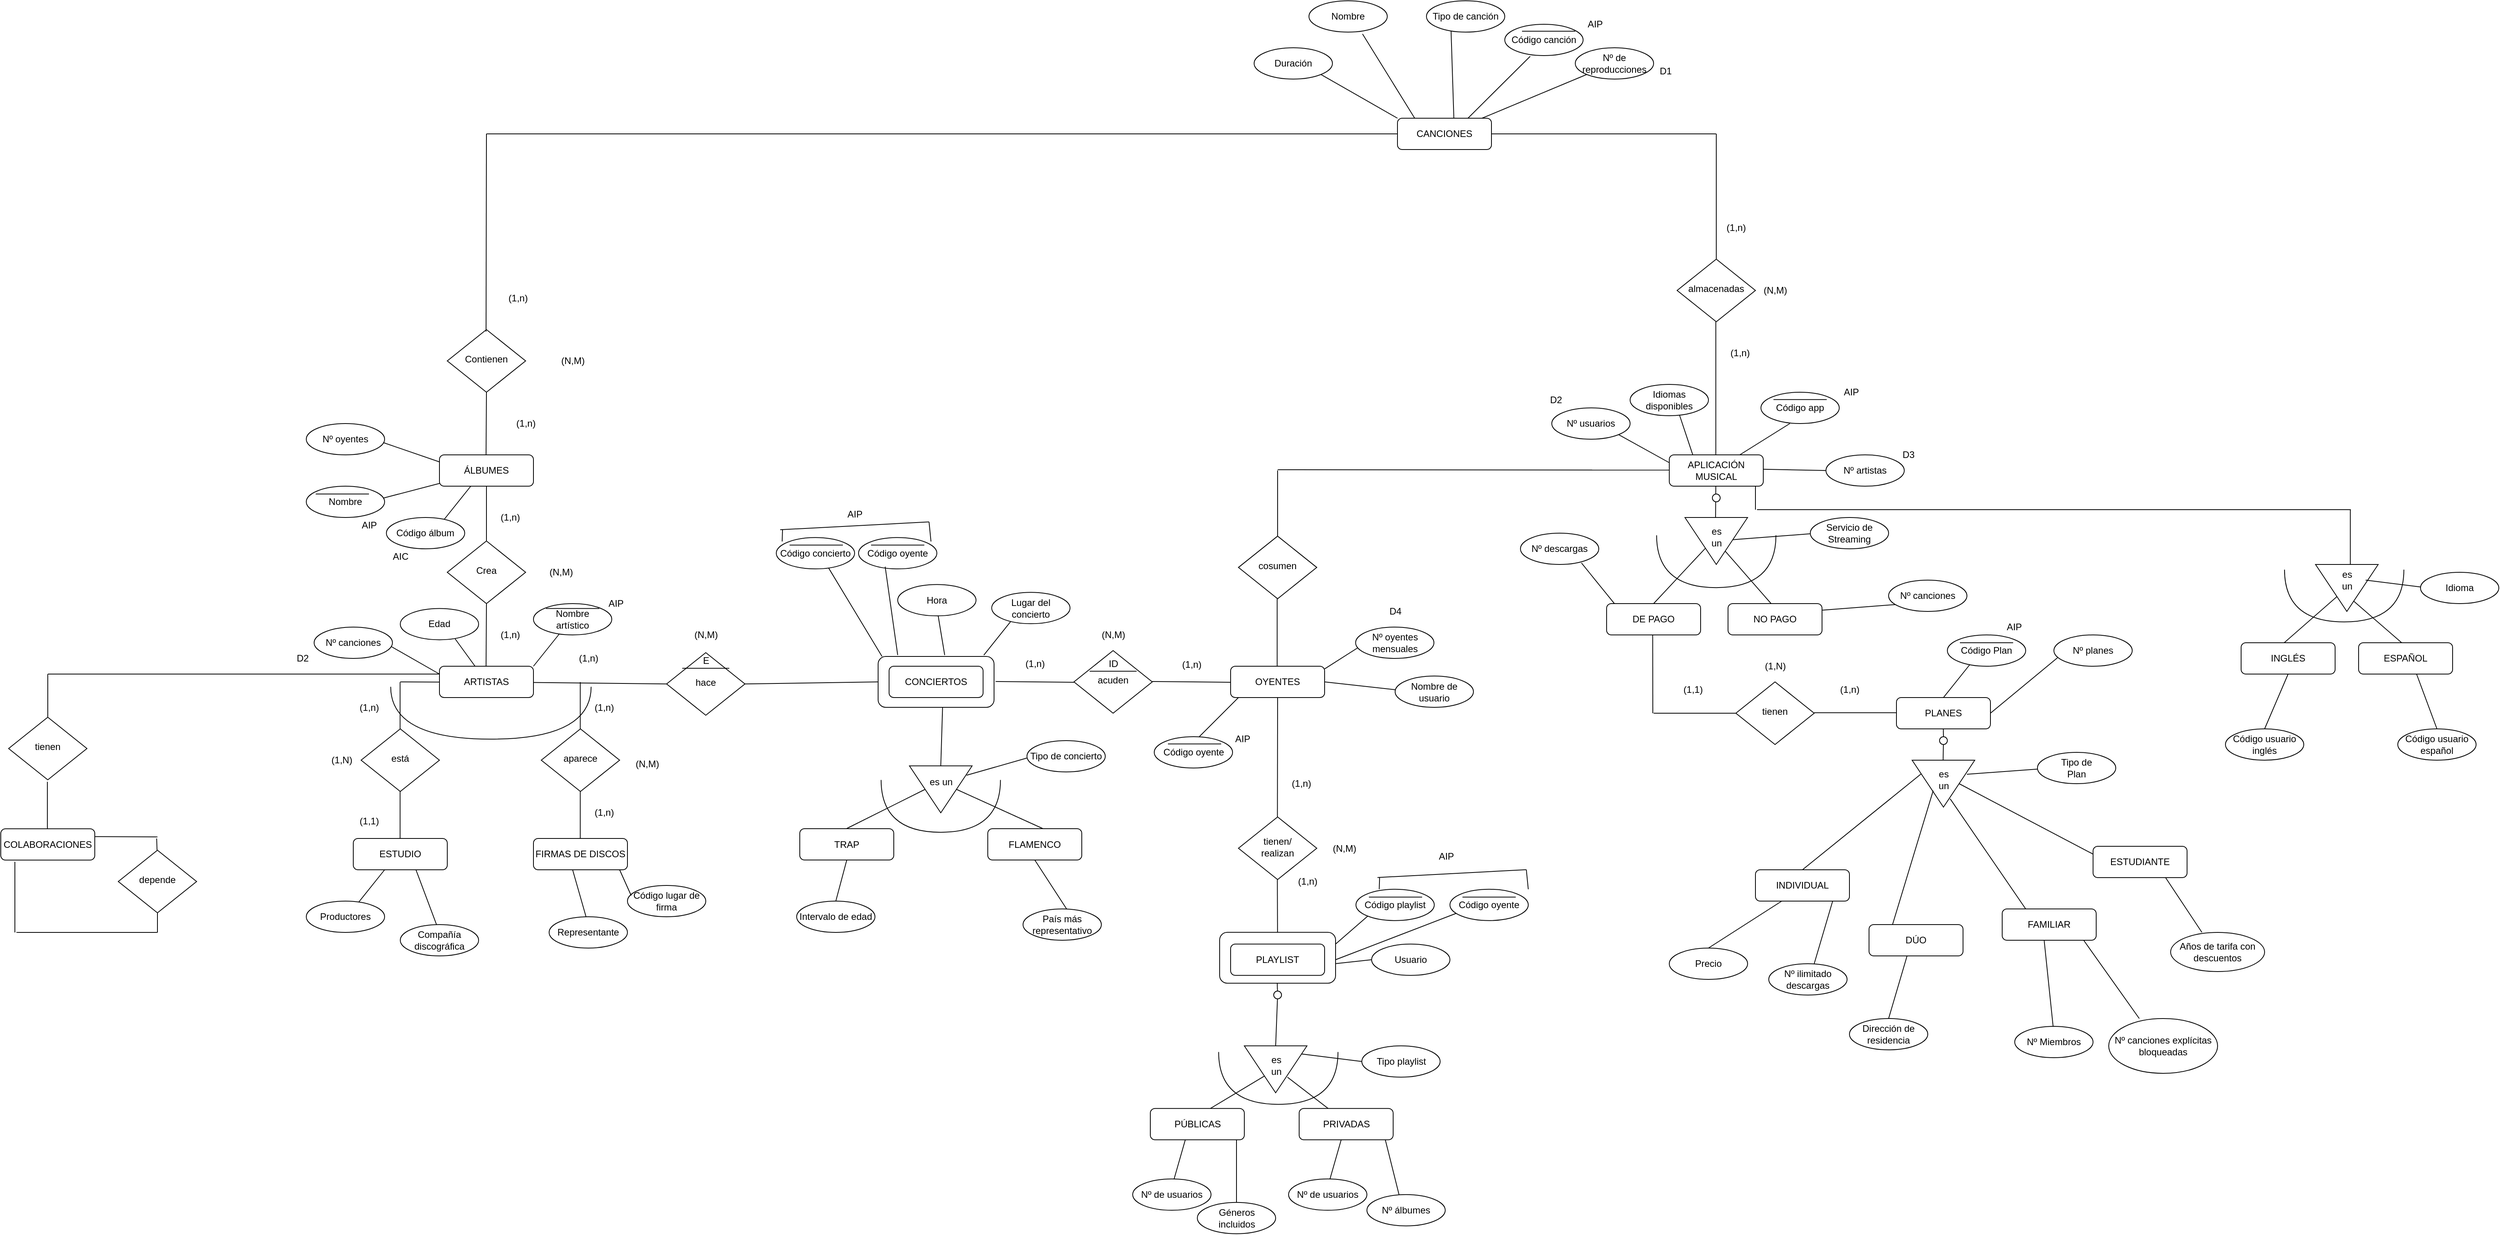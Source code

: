<mxfile version="16.5.0" type="device"><diagram id="dOOrCuLHPqtHInSHNWZ7" name="Page-1"><mxGraphModel dx="2875" dy="742" grid="1" gridSize="10" guides="1" tooltips="1" connect="1" arrows="1" fold="1" page="1" pageScale="1" pageWidth="827" pageHeight="1169" math="0" shadow="0"><root><mxCell id="0"/><mxCell id="1" parent="0"/><mxCell id="mMV82p-e05SGZsrRMc1V-1" value="&lt;font style=&quot;vertical-align: inherit&quot;&gt;&lt;font style=&quot;vertical-align: inherit&quot;&gt;CANCIONES&lt;/font&gt;&lt;/font&gt;" style="rounded=1;whiteSpace=wrap;html=1;fontSize=12;glass=0;strokeWidth=1;shadow=0;" vertex="1" parent="1"><mxGeometry x="353" y="260" width="120" height="40" as="geometry"/></mxCell><mxCell id="mMV82p-e05SGZsrRMc1V-2" value="" style="endArrow=none;html=1;rounded=0;exitX=0.684;exitY=1.059;exitDx=0;exitDy=0;exitPerimeter=0;" edge="1" parent="1" source="mMV82p-e05SGZsrRMc1V-3"><mxGeometry relative="1" as="geometry"><mxPoint x="350" y="190" as="sourcePoint"/><mxPoint x="375" y="260" as="targetPoint"/></mxGeometry></mxCell><mxCell id="mMV82p-e05SGZsrRMc1V-3" value="Nombre" style="ellipse;whiteSpace=wrap;html=1;align=center;" vertex="1" parent="1"><mxGeometry x="240" y="110" width="100" height="40" as="geometry"/></mxCell><mxCell id="mMV82p-e05SGZsrRMc1V-4" value="" style="endArrow=none;html=1;rounded=0;exitX=0.314;exitY=0.941;exitDx=0;exitDy=0;exitPerimeter=0;" edge="1" parent="1" source="mMV82p-e05SGZsrRMc1V-5"><mxGeometry relative="1" as="geometry"><mxPoint x="440" y="190" as="sourcePoint"/><mxPoint x="425" y="260" as="targetPoint"/></mxGeometry></mxCell><mxCell id="mMV82p-e05SGZsrRMc1V-5" value="Tipo de canción" style="ellipse;whiteSpace=wrap;html=1;align=center;" vertex="1" parent="1"><mxGeometry x="390" y="110" width="100" height="40" as="geometry"/></mxCell><mxCell id="mMV82p-e05SGZsrRMc1V-6" value="" style="endArrow=none;html=1;rounded=0;entryX=0.75;entryY=0;entryDx=0;entryDy=0;exitX=0.325;exitY=1.021;exitDx=0;exitDy=0;exitPerimeter=0;" edge="1" parent="1" source="mMV82p-e05SGZsrRMc1V-7" target="mMV82p-e05SGZsrRMc1V-1"><mxGeometry relative="1" as="geometry"><mxPoint x="530" y="220" as="sourcePoint"/><mxPoint x="474" y="270" as="targetPoint"/></mxGeometry></mxCell><mxCell id="mMV82p-e05SGZsrRMc1V-7" value="Código canción" style="ellipse;whiteSpace=wrap;html=1;align=center;" vertex="1" parent="1"><mxGeometry x="490" y="140" width="100" height="40" as="geometry"/></mxCell><mxCell id="mMV82p-e05SGZsrRMc1V-10" value="" style="endArrow=none;html=1;rounded=0;" edge="1" parent="1"><mxGeometry relative="1" as="geometry"><mxPoint x="580" y="148.82" as="sourcePoint"/><mxPoint x="512" y="148.82" as="targetPoint"/></mxGeometry></mxCell><mxCell id="mMV82p-e05SGZsrRMc1V-11" value="AIP" style="text;html=1;align=center;verticalAlign=middle;resizable=0;points=[];autosize=1;strokeColor=none;fillColor=none;" vertex="1" parent="1"><mxGeometry x="590" y="130" width="30" height="20" as="geometry"/></mxCell><mxCell id="mMV82p-e05SGZsrRMc1V-12" value="" style="endArrow=none;html=1;rounded=0;exitX=1;exitY=1;exitDx=0;exitDy=0;entryX=0;entryY=0;entryDx=0;entryDy=0;" edge="1" parent="1" source="mMV82p-e05SGZsrRMc1V-13" target="mMV82p-e05SGZsrRMc1V-1"><mxGeometry relative="1" as="geometry"><mxPoint x="280.5" y="240" as="sourcePoint"/><mxPoint x="353" y="280" as="targetPoint"/></mxGeometry></mxCell><mxCell id="mMV82p-e05SGZsrRMc1V-13" value="Duración" style="ellipse;whiteSpace=wrap;html=1;align=center;" vertex="1" parent="1"><mxGeometry x="170" y="170" width="100" height="40" as="geometry"/></mxCell><mxCell id="mMV82p-e05SGZsrRMc1V-14" value="" style="endArrow=none;html=1;rounded=0;exitX=0;exitY=1;exitDx=0;exitDy=0;" edge="1" parent="1" source="mMV82p-e05SGZsrRMc1V-15" target="mMV82p-e05SGZsrRMc1V-1"><mxGeometry relative="1" as="geometry"><mxPoint x="600" y="270" as="sourcePoint"/><mxPoint x="470" y="270" as="targetPoint"/></mxGeometry></mxCell><mxCell id="mMV82p-e05SGZsrRMc1V-15" value="Nº de reproducciones" style="ellipse;whiteSpace=wrap;html=1;align=center;" vertex="1" parent="1"><mxGeometry x="580" y="170" width="100" height="40" as="geometry"/></mxCell><mxCell id="mMV82p-e05SGZsrRMc1V-16" value="D1" style="text;html=1;align=center;verticalAlign=middle;resizable=0;points=[];autosize=1;strokeColor=none;fillColor=none;" vertex="1" parent="1"><mxGeometry x="680" y="190" width="30" height="20" as="geometry"/></mxCell><mxCell id="mMV82p-e05SGZsrRMc1V-20" value="" style="endArrow=none;html=1;rounded=0;exitX=1;exitY=0.5;exitDx=0;exitDy=0;" edge="1" parent="1" source="mMV82p-e05SGZsrRMc1V-1"><mxGeometry width="50" height="50" relative="1" as="geometry"><mxPoint x="490" y="290" as="sourcePoint"/><mxPoint x="760" y="280" as="targetPoint"/></mxGeometry></mxCell><mxCell id="mMV82p-e05SGZsrRMc1V-21" value="" style="endArrow=none;html=1;rounded=0;" edge="1" parent="1"><mxGeometry width="50" height="50" relative="1" as="geometry"><mxPoint x="760" y="450" as="sourcePoint"/><mxPoint x="760" y="280" as="targetPoint"/></mxGeometry></mxCell><mxCell id="mMV82p-e05SGZsrRMc1V-22" value="&lt;font style=&quot;vertical-align: inherit&quot;&gt;&lt;font style=&quot;vertical-align: inherit&quot;&gt;almacenadas&lt;/font&gt;&lt;/font&gt;" style="rhombus;whiteSpace=wrap;html=1;shadow=0;fontFamily=Helvetica;fontSize=12;align=center;strokeWidth=1;spacing=6;spacingTop=-4;" vertex="1" parent="1"><mxGeometry x="710" y="440" width="100" height="80" as="geometry"/></mxCell><mxCell id="mMV82p-e05SGZsrRMc1V-23" value="" style="endArrow=none;html=1;rounded=0;" edge="1" parent="1"><mxGeometry width="50" height="50" relative="1" as="geometry"><mxPoint x="759.41" y="690" as="sourcePoint"/><mxPoint x="759.41" y="520" as="targetPoint"/></mxGeometry></mxCell><mxCell id="mMV82p-e05SGZsrRMc1V-24" value="APLICACIÓN MUSICAL" style="rounded=1;whiteSpace=wrap;html=1;fontSize=12;glass=0;strokeWidth=1;shadow=0;" vertex="1" parent="1"><mxGeometry x="700" y="690" width="120" height="40" as="geometry"/></mxCell><mxCell id="mMV82p-e05SGZsrRMc1V-25" value="Código app" style="ellipse;whiteSpace=wrap;html=1;align=center;" vertex="1" parent="1"><mxGeometry x="817" y="610" width="100" height="40" as="geometry"/></mxCell><mxCell id="mMV82p-e05SGZsrRMc1V-26" value="Nº artistas" style="ellipse;whiteSpace=wrap;html=1;align=center;" vertex="1" parent="1"><mxGeometry x="900" y="690" width="100" height="40" as="geometry"/></mxCell><mxCell id="mMV82p-e05SGZsrRMc1V-27" value="D3" style="text;html=1;align=center;verticalAlign=middle;resizable=0;points=[];autosize=1;strokeColor=none;fillColor=none;" vertex="1" parent="1"><mxGeometry x="990" y="680" width="30" height="20" as="geometry"/></mxCell><mxCell id="mMV82p-e05SGZsrRMc1V-28" value="Nº usuarios" style="ellipse;whiteSpace=wrap;html=1;align=center;" vertex="1" parent="1"><mxGeometry x="550" y="630" width="100" height="40" as="geometry"/></mxCell><mxCell id="mMV82p-e05SGZsrRMc1V-29" value="D2" style="text;html=1;align=center;verticalAlign=middle;resizable=0;points=[];autosize=1;strokeColor=none;fillColor=none;" vertex="1" parent="1"><mxGeometry x="540" y="610" width="30" height="20" as="geometry"/></mxCell><mxCell id="mMV82p-e05SGZsrRMc1V-30" value="" style="endArrow=none;html=1;rounded=0;" edge="1" parent="1"><mxGeometry width="50" height="50" relative="1" as="geometry"><mxPoint x="759" y="780" as="sourcePoint"/><mxPoint x="759.41" y="730" as="targetPoint"/></mxGeometry></mxCell><mxCell id="mMV82p-e05SGZsrRMc1V-31" value="" style="ellipse;whiteSpace=wrap;html=1;aspect=fixed;" vertex="1" parent="1"><mxGeometry x="755" y="740" width="10" height="10" as="geometry"/></mxCell><mxCell id="mMV82p-e05SGZsrRMc1V-32" value="" style="triangle;whiteSpace=wrap;html=1;rotation=90;" vertex="1" parent="1"><mxGeometry x="730" y="760" width="60" height="80" as="geometry"/></mxCell><mxCell id="mMV82p-e05SGZsrRMc1V-33" value="es&lt;br&gt;un" style="text;html=1;align=center;verticalAlign=middle;resizable=0;points=[];autosize=1;strokeColor=none;fillColor=none;" vertex="1" parent="1"><mxGeometry x="745" y="780" width="30" height="30" as="geometry"/></mxCell><mxCell id="mMV82p-e05SGZsrRMc1V-34" value="" style="endArrow=none;html=1;rounded=0;" edge="1" parent="1" target="mMV82p-e05SGZsrRMc1V-32"><mxGeometry relative="1" as="geometry"><mxPoint x="890" y="790" as="sourcePoint"/><mxPoint x="776.149" y="805.77" as="targetPoint"/></mxGeometry></mxCell><mxCell id="mMV82p-e05SGZsrRMc1V-35" value="Servicio de Streaming" style="ellipse;whiteSpace=wrap;html=1;align=center;" vertex="1" parent="1"><mxGeometry x="880" y="770" width="100" height="40" as="geometry"/></mxCell><mxCell id="mMV82p-e05SGZsrRMc1V-36" value="" style="endArrow=none;html=1;rounded=0;" edge="1" parent="1" target="mMV82p-e05SGZsrRMc1V-32"><mxGeometry relative="1" as="geometry"><mxPoint x="830" y="880" as="sourcePoint"/><mxPoint x="775" y="940.0" as="targetPoint"/></mxGeometry></mxCell><mxCell id="mMV82p-e05SGZsrRMc1V-38" value="NO PAGO" style="rounded=1;whiteSpace=wrap;html=1;fontSize=12;glass=0;strokeWidth=1;shadow=0;" vertex="1" parent="1"><mxGeometry x="775" y="880" width="120" height="40" as="geometry"/></mxCell><mxCell id="mMV82p-e05SGZsrRMc1V-39" value="" style="endArrow=none;html=1;rounded=0;entryX=0.655;entryY=0.674;entryDx=0;entryDy=0;entryPerimeter=0;" edge="1" parent="1" target="mMV82p-e05SGZsrRMc1V-32"><mxGeometry relative="1" as="geometry"><mxPoint x="680" y="880" as="sourcePoint"/><mxPoint x="679.999" y="812.766" as="targetPoint"/></mxGeometry></mxCell><mxCell id="mMV82p-e05SGZsrRMc1V-40" value="DE PAGO" style="rounded=1;whiteSpace=wrap;html=1;fontSize=12;glass=0;strokeWidth=1;shadow=0;" vertex="1" parent="1"><mxGeometry x="620" y="880" width="120" height="40" as="geometry"/></mxCell><mxCell id="mMV82p-e05SGZsrRMc1V-41" value="" style="endArrow=none;html=1;rounded=0;entryX=1;entryY=1;entryDx=0;entryDy=0;" edge="1" parent="1" target="mMV82p-e05SGZsrRMc1V-28"><mxGeometry relative="1" as="geometry"><mxPoint x="700" y="700" as="sourcePoint"/><mxPoint x="620" y="670" as="targetPoint"/></mxGeometry></mxCell><mxCell id="mMV82p-e05SGZsrRMc1V-42" value="" style="endArrow=none;html=1;rounded=0;entryX=0.75;entryY=0;entryDx=0;entryDy=0;" edge="1" parent="1" target="mMV82p-e05SGZsrRMc1V-24"><mxGeometry relative="1" as="geometry"><mxPoint x="853.92" y="650" as="sourcePoint"/><mxPoint x="745.001" y="658.378" as="targetPoint"/></mxGeometry></mxCell><mxCell id="mMV82p-e05SGZsrRMc1V-43" value="" style="endArrow=none;html=1;rounded=0;exitX=0;exitY=0.5;exitDx=0;exitDy=0;" edge="1" parent="1" source="mMV82p-e05SGZsrRMc1V-26"><mxGeometry relative="1" as="geometry"><mxPoint x="928.92" y="700" as="sourcePoint"/><mxPoint x="820.001" y="708.378" as="targetPoint"/></mxGeometry></mxCell><mxCell id="mMV82p-e05SGZsrRMc1V-45" value="" style="shape=requiredInterface;html=1;verticalLabelPosition=bottom;sketch=0;rotation=90;" vertex="1" parent="1"><mxGeometry x="726.6" y="750" width="66.8" height="152.38" as="geometry"/></mxCell><mxCell id="mMV82p-e05SGZsrRMc1V-46" value="" style="endArrow=none;html=1;rounded=0;exitX=0.083;exitY=0;exitDx=0;exitDy=0;entryX=0.779;entryY=0.953;entryDx=0;entryDy=0;entryPerimeter=0;exitPerimeter=0;" edge="1" parent="1" source="mMV82p-e05SGZsrRMc1V-40" target="mMV82p-e05SGZsrRMc1V-47"><mxGeometry relative="1" as="geometry"><mxPoint x="620" y="915.77" as="sourcePoint"/><mxPoint x="540" y="890" as="targetPoint"/></mxGeometry></mxCell><mxCell id="mMV82p-e05SGZsrRMc1V-47" value="Nº descargas" style="ellipse;whiteSpace=wrap;html=1;align=center;" vertex="1" parent="1"><mxGeometry x="510" y="790" width="100" height="40" as="geometry"/></mxCell><mxCell id="mMV82p-e05SGZsrRMc1V-49" value="Nº planes" style="ellipse;whiteSpace=wrap;html=1;align=center;" vertex="1" parent="1"><mxGeometry x="1191" y="920" width="100" height="40" as="geometry"/></mxCell><mxCell id="mMV82p-e05SGZsrRMc1V-51" value="" style="endArrow=none;html=1;rounded=0;" edge="1" parent="1"><mxGeometry relative="1" as="geometry"><mxPoint x="1004.46" y="880" as="sourcePoint"/><mxPoint x="895.541" y="888.378" as="targetPoint"/></mxGeometry></mxCell><mxCell id="mMV82p-e05SGZsrRMc1V-52" value="Nº canciones" style="ellipse;whiteSpace=wrap;html=1;align=center;" vertex="1" parent="1"><mxGeometry x="980" y="850" width="100" height="40" as="geometry"/></mxCell><mxCell id="mMV82p-e05SGZsrRMc1V-54" value="" style="endArrow=none;html=1;rounded=0;" edge="1" parent="1"><mxGeometry width="50" height="50" relative="1" as="geometry"><mxPoint x="679" y="1020" as="sourcePoint"/><mxPoint x="678.82" y="920" as="targetPoint"/></mxGeometry></mxCell><mxCell id="mMV82p-e05SGZsrRMc1V-55" value="" style="endArrow=none;html=1;rounded=0;exitX=1;exitY=0.5;exitDx=0;exitDy=0;" edge="1" parent="1"><mxGeometry width="50" height="50" relative="1" as="geometry"><mxPoint x="680.0" y="1020" as="sourcePoint"/><mxPoint x="790" y="1020" as="targetPoint"/></mxGeometry></mxCell><mxCell id="mMV82p-e05SGZsrRMc1V-56" value="tienen" style="rhombus;whiteSpace=wrap;html=1;shadow=0;fontFamily=Helvetica;fontSize=12;align=center;strokeWidth=1;spacing=6;spacingTop=-4;" vertex="1" parent="1"><mxGeometry x="785" y="980" width="100" height="80" as="geometry"/></mxCell><mxCell id="mMV82p-e05SGZsrRMc1V-57" value="" style="endArrow=none;html=1;rounded=0;exitX=1;exitY=0.5;exitDx=0;exitDy=0;" edge="1" parent="1"><mxGeometry width="50" height="50" relative="1" as="geometry"><mxPoint x="885.0" y="1019.41" as="sourcePoint"/><mxPoint x="995" y="1019.41" as="targetPoint"/></mxGeometry></mxCell><mxCell id="mMV82p-e05SGZsrRMc1V-58" value="PLANES" style="rounded=1;whiteSpace=wrap;html=1;fontSize=12;glass=0;strokeWidth=1;shadow=0;" vertex="1" parent="1"><mxGeometry x="990" y="1000" width="120" height="40" as="geometry"/></mxCell><mxCell id="mMV82p-e05SGZsrRMc1V-59" value="" style="endArrow=none;html=1;rounded=0;entryX=0.288;entryY=0.852;entryDx=0;entryDy=0;entryPerimeter=0;exitX=0.5;exitY=0;exitDx=0;exitDy=0;" edge="1" parent="1" source="mMV82p-e05SGZsrRMc1V-82" target="mMV82p-e05SGZsrRMc1V-67"><mxGeometry relative="1" as="geometry"><mxPoint x="954" y="1212" as="sourcePoint"/><mxPoint x="1020" y="1100" as="targetPoint"/></mxGeometry></mxCell><mxCell id="mMV82p-e05SGZsrRMc1V-60" value="" style="endArrow=none;html=1;rounded=0;startArrow=none;" edge="1" parent="1" source="mMV82p-e05SGZsrRMc1V-64"><mxGeometry width="50" height="50" relative="1" as="geometry"><mxPoint x="1049.41" y="1090" as="sourcePoint"/><mxPoint x="1049.82" y="1040" as="targetPoint"/></mxGeometry></mxCell><mxCell id="mMV82p-e05SGZsrRMc1V-64" value="" style="ellipse;whiteSpace=wrap;html=1;aspect=fixed;" vertex="1" parent="1"><mxGeometry x="1045" y="1050" width="10" height="10" as="geometry"/></mxCell><mxCell id="mMV82p-e05SGZsrRMc1V-65" value="" style="endArrow=none;html=1;rounded=0;" edge="1" parent="1" target="mMV82p-e05SGZsrRMc1V-64"><mxGeometry width="50" height="50" relative="1" as="geometry"><mxPoint x="1049.41" y="1090" as="sourcePoint"/><mxPoint x="1049.82" y="1040" as="targetPoint"/></mxGeometry></mxCell><mxCell id="mMV82p-e05SGZsrRMc1V-67" value="" style="triangle;whiteSpace=wrap;html=1;rotation=90;" vertex="1" parent="1"><mxGeometry x="1020" y="1070" width="60" height="80" as="geometry"/></mxCell><mxCell id="mMV82p-e05SGZsrRMc1V-68" value="es&lt;br&gt;un" style="text;html=1;align=center;verticalAlign=middle;resizable=0;points=[];autosize=1;strokeColor=none;fillColor=none;" vertex="1" parent="1"><mxGeometry x="1035" y="1090" width="30" height="30" as="geometry"/></mxCell><mxCell id="mMV82p-e05SGZsrRMc1V-69" value="" style="endArrow=none;html=1;rounded=0;" edge="1" parent="1"><mxGeometry relative="1" as="geometry"><mxPoint x="1188.92" y="1090" as="sourcePoint"/><mxPoint x="1080" y="1098" as="targetPoint"/></mxGeometry></mxCell><mxCell id="mMV82p-e05SGZsrRMc1V-70" value="Tipo de&lt;br&gt;Plan" style="ellipse;whiteSpace=wrap;html=1;align=center;" vertex="1" parent="1"><mxGeometry x="1170" y="1070" width="100" height="40" as="geometry"/></mxCell><mxCell id="mMV82p-e05SGZsrRMc1V-76" value="" style="endArrow=none;html=1;rounded=0;entryX=1;entryY=0.5;entryDx=0;entryDy=0;exitX=0.045;exitY=0.732;exitDx=0;exitDy=0;exitPerimeter=0;" edge="1" parent="1" source="mMV82p-e05SGZsrRMc1V-49" target="mMV82p-e05SGZsrRMc1V-58"><mxGeometry relative="1" as="geometry"><mxPoint x="1163.92" y="960" as="sourcePoint"/><mxPoint x="1055.001" y="968.378" as="targetPoint"/></mxGeometry></mxCell><mxCell id="mMV82p-e05SGZsrRMc1V-78" value="" style="endArrow=none;html=1;rounded=0;entryX=1;entryY=0.5;entryDx=0;entryDy=0;" edge="1" parent="1"><mxGeometry relative="1" as="geometry"><mxPoint x="1090" y="950" as="sourcePoint"/><mxPoint x="1050" y="1000" as="targetPoint"/></mxGeometry></mxCell><mxCell id="mMV82p-e05SGZsrRMc1V-79" value="Código Plan" style="ellipse;whiteSpace=wrap;html=1;align=center;" vertex="1" parent="1"><mxGeometry x="1055" y="920" width="100" height="40" as="geometry"/></mxCell><mxCell id="mMV82p-e05SGZsrRMc1V-80" value="" style="endArrow=none;html=1;rounded=0;" edge="1" parent="1"><mxGeometry relative="1" as="geometry"><mxPoint x="1139" y="930.0" as="sourcePoint"/><mxPoint x="1071" y="930.0" as="targetPoint"/></mxGeometry></mxCell><mxCell id="mMV82p-e05SGZsrRMc1V-81" value="AIP" style="text;html=1;align=center;verticalAlign=middle;resizable=0;points=[];autosize=1;strokeColor=none;fillColor=none;" vertex="1" parent="1"><mxGeometry x="1125" y="900" width="30" height="20" as="geometry"/></mxCell><mxCell id="mMV82p-e05SGZsrRMc1V-82" value="INDIVIDUAL" style="rounded=1;whiteSpace=wrap;html=1;fontSize=12;glass=0;strokeWidth=1;shadow=0;" vertex="1" parent="1"><mxGeometry x="810" y="1220" width="120" height="40" as="geometry"/></mxCell><mxCell id="mMV82p-e05SGZsrRMc1V-84" value="DÚO" style="rounded=1;whiteSpace=wrap;html=1;fontSize=12;glass=0;strokeWidth=1;shadow=0;" vertex="1" parent="1"><mxGeometry x="955" y="1290" width="120" height="40" as="geometry"/></mxCell><mxCell id="mMV82p-e05SGZsrRMc1V-85" value="FAMILIAR" style="rounded=1;whiteSpace=wrap;html=1;fontSize=12;glass=0;strokeWidth=1;shadow=0;" vertex="1" parent="1"><mxGeometry x="1125" y="1270" width="120" height="40" as="geometry"/></mxCell><mxCell id="mMV82p-e05SGZsrRMc1V-86" value="ESTUDIANTE" style="rounded=1;whiteSpace=wrap;html=1;fontSize=12;glass=0;strokeWidth=1;shadow=0;" vertex="1" parent="1"><mxGeometry x="1241" y="1190" width="120" height="40" as="geometry"/></mxCell><mxCell id="mMV82p-e05SGZsrRMc1V-87" value="" style="endArrow=none;html=1;rounded=0;exitX=0.25;exitY=0;exitDx=0;exitDy=0;entryX=0.649;entryY=0.664;entryDx=0;entryDy=0;entryPerimeter=0;" edge="1" parent="1" source="mMV82p-e05SGZsrRMc1V-84" target="mMV82p-e05SGZsrRMc1V-67"><mxGeometry width="50" height="50" relative="1" as="geometry"><mxPoint x="985" y="1169" as="sourcePoint"/><mxPoint x="1035" y="1119" as="targetPoint"/></mxGeometry></mxCell><mxCell id="mMV82p-e05SGZsrRMc1V-88" value="" style="endArrow=none;html=1;rounded=0;exitX=0;exitY=0.25;exitDx=0;exitDy=0;entryX=0.5;entryY=0;entryDx=0;entryDy=0;" edge="1" parent="1" source="mMV82p-e05SGZsrRMc1V-86" target="mMV82p-e05SGZsrRMc1V-67"><mxGeometry width="50" height="50" relative="1" as="geometry"><mxPoint x="1100" y="1190" as="sourcePoint"/><mxPoint x="1150" y="1140" as="targetPoint"/></mxGeometry></mxCell><mxCell id="mMV82p-e05SGZsrRMc1V-89" value="" style="endArrow=none;html=1;rounded=0;exitX=0.25;exitY=0;exitDx=0;exitDy=0;entryX=0.822;entryY=0.393;entryDx=0;entryDy=0;entryPerimeter=0;" edge="1" parent="1" source="mMV82p-e05SGZsrRMc1V-85" target="mMV82p-e05SGZsrRMc1V-67"><mxGeometry width="50" height="50" relative="1" as="geometry"><mxPoint x="1055" y="1230" as="sourcePoint"/><mxPoint x="1105" y="1180" as="targetPoint"/></mxGeometry></mxCell><mxCell id="mMV82p-e05SGZsrRMc1V-90" value="" style="endArrow=none;html=1;rounded=0;entryX=0.822;entryY=0.393;entryDx=0;entryDy=0;entryPerimeter=0;" edge="1" parent="1"><mxGeometry width="50" height="50" relative="1" as="geometry"><mxPoint x="980" y="1410" as="sourcePoint"/><mxPoint x="1003.56" y="1330.0" as="targetPoint"/></mxGeometry></mxCell><mxCell id="mMV82p-e05SGZsrRMc1V-91" value="Dirección de residencia" style="ellipse;whiteSpace=wrap;html=1;align=center;" vertex="1" parent="1"><mxGeometry x="930" y="1410" width="100" height="40" as="geometry"/></mxCell><mxCell id="mMV82p-e05SGZsrRMc1V-92" value="" style="endArrow=none;html=1;rounded=0;entryX=0.822;entryY=0.393;entryDx=0;entryDy=0;entryPerimeter=0;" edge="1" parent="1"><mxGeometry width="50" height="50" relative="1" as="geometry"><mxPoint x="1380" y="1300" as="sourcePoint"/><mxPoint x="1333.56" y="1230" as="targetPoint"/></mxGeometry></mxCell><mxCell id="mMV82p-e05SGZsrRMc1V-93" value="Años de tarifa con descuentos" style="ellipse;whiteSpace=wrap;html=1;align=center;" vertex="1" parent="1"><mxGeometry x="1340" y="1300" width="120" height="50" as="geometry"/></mxCell><mxCell id="mMV82p-e05SGZsrRMc1V-94" value="" style="endArrow=none;html=1;rounded=0;entryX=0.822;entryY=0.393;entryDx=0;entryDy=0;entryPerimeter=0;" edge="1" parent="1"><mxGeometry width="50" height="50" relative="1" as="geometry"><mxPoint x="1190" y="1420" as="sourcePoint"/><mxPoint x="1178.56" y="1310" as="targetPoint"/></mxGeometry></mxCell><mxCell id="mMV82p-e05SGZsrRMc1V-95" value="Nº Miembros" style="ellipse;whiteSpace=wrap;html=1;align=center;" vertex="1" parent="1"><mxGeometry x="1141" y="1420" width="100" height="40" as="geometry"/></mxCell><mxCell id="mMV82p-e05SGZsrRMc1V-96" value="" style="endArrow=none;html=1;rounded=0;entryX=0.822;entryY=0.393;entryDx=0;entryDy=0;entryPerimeter=0;exitX=0.5;exitY=0;exitDx=0;exitDy=0;" edge="1" parent="1" source="mMV82p-e05SGZsrRMc1V-97"><mxGeometry width="50" height="50" relative="1" as="geometry"><mxPoint x="820" y="1340" as="sourcePoint"/><mxPoint x="843.56" y="1260" as="targetPoint"/></mxGeometry></mxCell><mxCell id="mMV82p-e05SGZsrRMc1V-97" value="Precio" style="ellipse;whiteSpace=wrap;html=1;align=center;" vertex="1" parent="1"><mxGeometry x="700" y="1320" width="100" height="40" as="geometry"/></mxCell><mxCell id="mMV82p-e05SGZsrRMc1V-98" value="" style="endArrow=none;html=1;rounded=0;entryX=0.822;entryY=0.393;entryDx=0;entryDy=0;entryPerimeter=0;" edge="1" parent="1"><mxGeometry width="50" height="50" relative="1" as="geometry"><mxPoint x="1300" y="1410" as="sourcePoint"/><mxPoint x="1229" y="1310" as="targetPoint"/></mxGeometry></mxCell><mxCell id="mMV82p-e05SGZsrRMc1V-99" value="Nº canciones explícitas bloqueadas" style="ellipse;whiteSpace=wrap;html=1;align=center;" vertex="1" parent="1"><mxGeometry x="1261" y="1410" width="139" height="70" as="geometry"/></mxCell><mxCell id="mMV82p-e05SGZsrRMc1V-100" value="" style="endArrow=none;html=1;rounded=0;entryX=0.822;entryY=0.393;entryDx=0;entryDy=0;entryPerimeter=0;" edge="1" parent="1"><mxGeometry width="50" height="50" relative="1" as="geometry"><mxPoint x="885" y="1340" as="sourcePoint"/><mxPoint x="908.56" y="1260" as="targetPoint"/></mxGeometry></mxCell><mxCell id="mMV82p-e05SGZsrRMc1V-101" value="Nº ilimitado descargas" style="ellipse;whiteSpace=wrap;html=1;align=center;" vertex="1" parent="1"><mxGeometry x="827" y="1340" width="100" height="40" as="geometry"/></mxCell><mxCell id="mMV82p-e05SGZsrRMc1V-102" value="" style="endArrow=none;html=1;rounded=0;" edge="1" parent="1"><mxGeometry width="50" height="50" relative="1" as="geometry"><mxPoint x="810" y="760" as="sourcePoint"/><mxPoint x="810" y="730" as="targetPoint"/></mxGeometry></mxCell><mxCell id="mMV82p-e05SGZsrRMc1V-103" value="" style="endArrow=none;html=1;rounded=0;" edge="1" parent="1"><mxGeometry width="50" height="50" relative="1" as="geometry"><mxPoint x="812" y="760" as="sourcePoint"/><mxPoint x="1570" y="760" as="targetPoint"/></mxGeometry></mxCell><mxCell id="mMV82p-e05SGZsrRMc1V-104" value="" style="endArrow=none;html=1;rounded=0;" edge="1" parent="1"><mxGeometry width="50" height="50" relative="1" as="geometry"><mxPoint x="1569.41" y="830" as="sourcePoint"/><mxPoint x="1569.41" y="760" as="targetPoint"/></mxGeometry></mxCell><mxCell id="mMV82p-e05SGZsrRMc1V-106" value="" style="triangle;whiteSpace=wrap;html=1;rotation=90;" vertex="1" parent="1"><mxGeometry x="1535" y="820" width="60" height="80" as="geometry"/></mxCell><mxCell id="mMV82p-e05SGZsrRMc1V-107" value="es&lt;br&gt;un" style="text;html=1;align=center;verticalAlign=middle;resizable=0;points=[];autosize=1;strokeColor=none;fillColor=none;" vertex="1" parent="1"><mxGeometry x="1550" y="835" width="30" height="30" as="geometry"/></mxCell><mxCell id="mMV82p-e05SGZsrRMc1V-108" value="" style="endArrow=none;html=1;rounded=0;entryX=0.72;entryY=1.025;entryDx=0;entryDy=0;entryPerimeter=0;" edge="1" parent="1"><mxGeometry relative="1" as="geometry"><mxPoint x="1669" y="860" as="sourcePoint"/><mxPoint x="1589" y="850" as="targetPoint"/></mxGeometry></mxCell><mxCell id="mMV82p-e05SGZsrRMc1V-109" value="Idioma" style="ellipse;whiteSpace=wrap;html=1;align=center;" vertex="1" parent="1"><mxGeometry x="1659" y="840" width="100" height="40" as="geometry"/></mxCell><mxCell id="mMV82p-e05SGZsrRMc1V-110" value="" style="endArrow=none;html=1;rounded=0;entryX=0.777;entryY=0.394;entryDx=0;entryDy=0;entryPerimeter=0;" edge="1" parent="1" target="mMV82p-e05SGZsrRMc1V-106"><mxGeometry relative="1" as="geometry"><mxPoint x="1635" y="930" as="sourcePoint"/><mxPoint x="1579" y="880" as="targetPoint"/></mxGeometry></mxCell><mxCell id="mMV82p-e05SGZsrRMc1V-111" value="" style="endArrow=none;html=1;rounded=0;" edge="1" parent="1" target="mMV82p-e05SGZsrRMc1V-106"><mxGeometry relative="1" as="geometry"><mxPoint x="1485" y="930" as="sourcePoint"/><mxPoint x="1515" y="880" as="targetPoint"/></mxGeometry></mxCell><mxCell id="mMV82p-e05SGZsrRMc1V-112" value="" style="shape=requiredInterface;html=1;verticalLabelPosition=bottom;sketch=0;rotation=90;" vertex="1" parent="1"><mxGeometry x="1528.2" y="793.81" width="66.8" height="152.38" as="geometry"/></mxCell><mxCell id="mMV82p-e05SGZsrRMc1V-113" value="INGLÉS" style="rounded=1;whiteSpace=wrap;html=1;fontSize=12;glass=0;strokeWidth=1;shadow=0;" vertex="1" parent="1"><mxGeometry x="1430" y="930" width="120" height="40" as="geometry"/></mxCell><mxCell id="mMV82p-e05SGZsrRMc1V-114" value="ESPAÑOL" style="rounded=1;whiteSpace=wrap;html=1;fontSize=12;glass=0;strokeWidth=1;shadow=0;" vertex="1" parent="1"><mxGeometry x="1580" y="930" width="120" height="40" as="geometry"/></mxCell><mxCell id="mMV82p-e05SGZsrRMc1V-126" value="" style="endArrow=none;html=1;rounded=0;" edge="1" parent="1"><mxGeometry width="50" height="50" relative="1" as="geometry"><mxPoint x="1460" y="1040" as="sourcePoint"/><mxPoint x="1490" y="970" as="targetPoint"/></mxGeometry></mxCell><mxCell id="mMV82p-e05SGZsrRMc1V-127" value="Código usuario inglés" style="ellipse;whiteSpace=wrap;html=1;align=center;" vertex="1" parent="1"><mxGeometry x="1410" y="1040" width="100" height="40" as="geometry"/></mxCell><mxCell id="mMV82p-e05SGZsrRMc1V-128" value="Código usuario español" style="ellipse;whiteSpace=wrap;html=1;align=center;" vertex="1" parent="1"><mxGeometry x="1630" y="1040" width="100" height="40" as="geometry"/></mxCell><mxCell id="mMV82p-e05SGZsrRMc1V-129" value="" style="endArrow=none;html=1;rounded=0;exitX=0.5;exitY=0;exitDx=0;exitDy=0;" edge="1" parent="1" source="mMV82p-e05SGZsrRMc1V-128"><mxGeometry width="50" height="50" relative="1" as="geometry"><mxPoint x="1624" y="1040" as="sourcePoint"/><mxPoint x="1654" y="970" as="targetPoint"/></mxGeometry></mxCell><mxCell id="mMV82p-e05SGZsrRMc1V-130" value="" style="endArrow=none;html=1;rounded=0;" edge="1" parent="1"><mxGeometry relative="1" as="geometry"><mxPoint x="901" y="619.41" as="sourcePoint"/><mxPoint x="833" y="619.41" as="targetPoint"/></mxGeometry></mxCell><mxCell id="mMV82p-e05SGZsrRMc1V-131" value="AIP" style="text;html=1;align=center;verticalAlign=middle;resizable=0;points=[];autosize=1;strokeColor=none;fillColor=none;" vertex="1" parent="1"><mxGeometry x="917" y="600" width="30" height="20" as="geometry"/></mxCell><mxCell id="mMV82p-e05SGZsrRMc1V-133" value="" style="endArrow=none;html=1;rounded=0;exitX=0.25;exitY=0;exitDx=0;exitDy=0;" edge="1" parent="1" source="mMV82p-e05SGZsrRMc1V-24"><mxGeometry relative="1" as="geometry"><mxPoint x="730" y="665.77" as="sourcePoint"/><mxPoint x="710" y="630" as="targetPoint"/></mxGeometry></mxCell><mxCell id="mMV82p-e05SGZsrRMc1V-134" value="Idiomas disponibles" style="ellipse;whiteSpace=wrap;html=1;align=center;" vertex="1" parent="1"><mxGeometry x="650" y="600" width="100" height="40" as="geometry"/></mxCell><mxCell id="mMV82p-e05SGZsrRMc1V-135" value="" style="endArrow=none;html=1;rounded=0;" edge="1" parent="1"><mxGeometry width="50" height="50" relative="1" as="geometry"><mxPoint x="200" y="709" as="sourcePoint"/><mxPoint x="700" y="709.41" as="targetPoint"/></mxGeometry></mxCell><mxCell id="mMV82p-e05SGZsrRMc1V-136" value="" style="endArrow=none;html=1;rounded=0;" edge="1" parent="1"><mxGeometry width="50" height="50" relative="1" as="geometry"><mxPoint x="200" y="800" as="sourcePoint"/><mxPoint x="200" y="710" as="targetPoint"/></mxGeometry></mxCell><mxCell id="mMV82p-e05SGZsrRMc1V-137" value="cosumen" style="rhombus;whiteSpace=wrap;html=1;shadow=0;fontFamily=Helvetica;fontSize=12;align=center;strokeWidth=1;spacing=6;spacingTop=-4;" vertex="1" parent="1"><mxGeometry x="150" y="793.81" width="100" height="80" as="geometry"/></mxCell><mxCell id="mMV82p-e05SGZsrRMc1V-138" value="" style="endArrow=none;html=1;rounded=0;" edge="1" parent="1"><mxGeometry width="50" height="50" relative="1" as="geometry"><mxPoint x="199.41" y="963.81" as="sourcePoint"/><mxPoint x="199.41" y="873.81" as="targetPoint"/></mxGeometry></mxCell><mxCell id="mMV82p-e05SGZsrRMc1V-139" value="(1,n)" style="text;html=1;align=center;verticalAlign=middle;resizable=0;points=[];autosize=1;strokeColor=none;fillColor=none;" vertex="1" parent="1"><mxGeometry x="770" y="550" width="40" height="20" as="geometry"/></mxCell><mxCell id="mMV82p-e05SGZsrRMc1V-140" value="(1,n)" style="text;html=1;align=center;verticalAlign=middle;resizable=0;points=[];autosize=1;strokeColor=none;fillColor=none;" vertex="1" parent="1"><mxGeometry x="765" y="390" width="40" height="20" as="geometry"/></mxCell><mxCell id="mMV82p-e05SGZsrRMc1V-141" value="(N,M)" style="text;html=1;align=center;verticalAlign=middle;resizable=0;points=[];autosize=1;strokeColor=none;fillColor=none;" vertex="1" parent="1"><mxGeometry x="810" y="470" width="50" height="20" as="geometry"/></mxCell><mxCell id="mMV82p-e05SGZsrRMc1V-143" value="(1,n)" style="text;html=1;align=center;verticalAlign=middle;resizable=0;points=[];autosize=1;strokeColor=none;fillColor=none;" vertex="1" parent="1"><mxGeometry x="910" y="980" width="40" height="20" as="geometry"/></mxCell><mxCell id="mMV82p-e05SGZsrRMc1V-144" value="(1,1)" style="text;html=1;align=center;verticalAlign=middle;resizable=0;points=[];autosize=1;strokeColor=none;fillColor=none;" vertex="1" parent="1"><mxGeometry x="710" y="980" width="40" height="20" as="geometry"/></mxCell><mxCell id="mMV82p-e05SGZsrRMc1V-145" value="(1,N)" style="text;html=1;align=center;verticalAlign=middle;resizable=0;points=[];autosize=1;strokeColor=none;fillColor=none;" vertex="1" parent="1"><mxGeometry x="815" y="950" width="40" height="20" as="geometry"/></mxCell><mxCell id="mMV82p-e05SGZsrRMc1V-146" value="OYENTES" style="rounded=1;whiteSpace=wrap;html=1;fontSize=12;glass=0;strokeWidth=1;shadow=0;" vertex="1" parent="1"><mxGeometry x="140" y="960" width="120" height="40" as="geometry"/></mxCell><mxCell id="mMV82p-e05SGZsrRMc1V-147" value="&lt;font style=&quot;vertical-align: inherit&quot;&gt;&lt;font style=&quot;vertical-align: inherit&quot;&gt;acuden&lt;/font&gt;&lt;/font&gt;" style="rhombus;whiteSpace=wrap;html=1;shadow=0;fontFamily=Helvetica;fontSize=12;align=center;strokeWidth=1;spacing=6;spacingTop=-4;" vertex="1" parent="1"><mxGeometry x="-60" y="940.0" width="100" height="80" as="geometry"/></mxCell><mxCell id="mMV82p-e05SGZsrRMc1V-148" value="" style="rounded=1;whiteSpace=wrap;html=1;fontSize=12;glass=0;strokeWidth=1;shadow=0;" vertex="1" parent="1"><mxGeometry x="-310" y="947.5" width="148" height="65" as="geometry"/></mxCell><mxCell id="mMV82p-e05SGZsrRMc1V-149" value="&lt;font style=&quot;vertical-align: inherit&quot;&gt;&lt;font style=&quot;vertical-align: inherit&quot;&gt;CONCIERTOS&lt;/font&gt;&lt;/font&gt;" style="rounded=1;whiteSpace=wrap;html=1;fontSize=12;glass=0;strokeWidth=1;shadow=0;" vertex="1" parent="1"><mxGeometry x="-296" y="960.0" width="120" height="40" as="geometry"/></mxCell><mxCell id="mMV82p-e05SGZsrRMc1V-150" value="" style="endArrow=none;html=1;rounded=0;entryX=0;entryY=0.5;entryDx=0;entryDy=0;" edge="1" parent="1"><mxGeometry relative="1" as="geometry"><mxPoint x="-160" y="979.5" as="sourcePoint"/><mxPoint x="-60" y="980.44" as="targetPoint"/></mxGeometry></mxCell><mxCell id="mMV82p-e05SGZsrRMc1V-151" value="" style="endArrow=none;html=1;rounded=0;entryX=0;entryY=0.5;entryDx=0;entryDy=0;" edge="1" parent="1"><mxGeometry relative="1" as="geometry"><mxPoint x="40" y="979.5" as="sourcePoint"/><mxPoint x="140" y="980.44" as="targetPoint"/></mxGeometry></mxCell><mxCell id="mMV82p-e05SGZsrRMc1V-153" value="(1,n)" style="text;html=1;align=center;verticalAlign=middle;resizable=0;points=[];autosize=1;strokeColor=none;fillColor=none;" vertex="1" parent="1"><mxGeometry x="70" y="947.5" width="40" height="20" as="geometry"/></mxCell><mxCell id="mMV82p-e05SGZsrRMc1V-154" value="(1,n)" style="text;html=1;align=center;verticalAlign=middle;resizable=0;points=[];autosize=1;strokeColor=none;fillColor=none;" vertex="1" parent="1"><mxGeometry x="-130" y="947.38" width="40" height="20" as="geometry"/></mxCell><mxCell id="mMV82p-e05SGZsrRMc1V-155" value="" style="endArrow=none;html=1;rounded=0;" edge="1" parent="1"><mxGeometry relative="1" as="geometry"><mxPoint x="20" y="966.38" as="sourcePoint"/><mxPoint x="-40" y="966.38" as="targetPoint"/></mxGeometry></mxCell><mxCell id="mMV82p-e05SGZsrRMc1V-156" value="ID" style="text;html=1;align=center;verticalAlign=middle;resizable=0;points=[];autosize=1;strokeColor=none;fillColor=none;" vertex="1" parent="1"><mxGeometry x="-25" y="947.38" width="30" height="20" as="geometry"/></mxCell><mxCell id="mMV82p-e05SGZsrRMc1V-157" value="(N,M)" style="text;html=1;align=center;verticalAlign=middle;resizable=0;points=[];autosize=1;strokeColor=none;fillColor=none;" vertex="1" parent="1"><mxGeometry x="-35" y="910" width="50" height="20" as="geometry"/></mxCell><mxCell id="mMV82p-e05SGZsrRMc1V-158" value="" style="endArrow=none;html=1;rounded=0;entryX=0.941;entryY=0.02;entryDx=0;entryDy=0;entryPerimeter=0;" edge="1" parent="1"><mxGeometry relative="1" as="geometry"><mxPoint x="304.58" y="935" as="sourcePoint"/><mxPoint x="260.0" y="963.42" as="targetPoint"/></mxGeometry></mxCell><mxCell id="mMV82p-e05SGZsrRMc1V-159" value="Nº oyentes&lt;br&gt;mensuales" style="ellipse;whiteSpace=wrap;html=1;align=center;" vertex="1" parent="1"><mxGeometry x="299.58" y="910" width="100" height="40" as="geometry"/></mxCell><mxCell id="mMV82p-e05SGZsrRMc1V-160" value="D4" style="text;html=1;align=center;verticalAlign=middle;resizable=0;points=[];autosize=1;strokeColor=none;fillColor=none;" vertex="1" parent="1"><mxGeometry x="334.58" y="880" width="30" height="20" as="geometry"/></mxCell><mxCell id="mMV82p-e05SGZsrRMc1V-161" value="" style="endArrow=none;html=1;rounded=0;entryX=1;entryY=0.5;entryDx=0;entryDy=0;" edge="1" parent="1" target="mMV82p-e05SGZsrRMc1V-146"><mxGeometry relative="1" as="geometry"><mxPoint x="350" y="990" as="sourcePoint"/><mxPoint x="280" y="1004.21" as="targetPoint"/></mxGeometry></mxCell><mxCell id="mMV82p-e05SGZsrRMc1V-163" value="" style="endArrow=none;html=1;rounded=0;" edge="1" parent="1"><mxGeometry width="50" height="50" relative="1" as="geometry"><mxPoint x="100" y="1050" as="sourcePoint"/><mxPoint x="150" y="1000" as="targetPoint"/></mxGeometry></mxCell><mxCell id="mMV82p-e05SGZsrRMc1V-167" value="" style="endArrow=none;html=1;rounded=0;entryX=0.72;entryY=1.025;entryDx=0;entryDy=0;entryPerimeter=0;exitX=0;exitY=0.5;exitDx=0;exitDy=0;" edge="1" parent="1" source="mMV82p-e05SGZsrRMc1V-168"><mxGeometry relative="1" as="geometry"><mxPoint x="287.5" y="1509.76" as="sourcePoint"/><mxPoint x="227.5" y="1454.88" as="targetPoint"/></mxGeometry></mxCell><mxCell id="mMV82p-e05SGZsrRMc1V-168" value="Tipo playlist" style="ellipse;whiteSpace=wrap;html=1;align=center;" vertex="1" parent="1"><mxGeometry x="307.5" y="1444.88" width="100" height="40" as="geometry"/></mxCell><mxCell id="mMV82p-e05SGZsrRMc1V-169" value="Código oyente" style="ellipse;whiteSpace=wrap;html=1;align=center;" vertex="1" parent="1"><mxGeometry x="42.5" y="1050" width="100" height="40" as="geometry"/></mxCell><mxCell id="mMV82p-e05SGZsrRMc1V-170" value="AIP" style="text;html=1;align=center;verticalAlign=middle;resizable=0;points=[];autosize=1;strokeColor=none;fillColor=none;" vertex="1" parent="1"><mxGeometry x="140" y="1042.5" width="30" height="20" as="geometry"/></mxCell><mxCell id="mMV82p-e05SGZsrRMc1V-171" value="tienen/&lt;br&gt;realizan" style="rhombus;whiteSpace=wrap;html=1;shadow=0;fontFamily=Helvetica;fontSize=12;align=center;strokeWidth=1;spacing=6;spacingTop=-4;" vertex="1" parent="1"><mxGeometry x="150" y="1152.5" width="100" height="80" as="geometry"/></mxCell><mxCell id="mMV82p-e05SGZsrRMc1V-172" value="" style="endArrow=none;html=1;rounded=0;" edge="1" parent="1"><mxGeometry relative="1" as="geometry"><mxPoint x="199.66" y="1232.5" as="sourcePoint"/><mxPoint x="200" y="1324.88" as="targetPoint"/></mxGeometry></mxCell><mxCell id="mMV82p-e05SGZsrRMc1V-173" value="" style="triangle;whiteSpace=wrap;html=1;rotation=90;" vertex="1" parent="1"><mxGeometry x="167.5" y="1434.88" width="60" height="80" as="geometry"/></mxCell><mxCell id="mMV82p-e05SGZsrRMc1V-174" value="es&lt;br&gt;un" style="text;html=1;align=center;verticalAlign=middle;resizable=0;points=[];autosize=1;strokeColor=none;fillColor=none;" vertex="1" parent="1"><mxGeometry x="182.5" y="1454.88" width="30" height="30" as="geometry"/></mxCell><mxCell id="mMV82p-e05SGZsrRMc1V-175" value="" style="endArrow=none;html=1;rounded=0;entryX=0.72;entryY=1.025;entryDx=0;entryDy=0;entryPerimeter=0;" edge="1" parent="1"><mxGeometry relative="1" as="geometry"><mxPoint x="277.5" y="1534.88" as="sourcePoint"/><mxPoint x="212.5" y="1484.88" as="targetPoint"/></mxGeometry></mxCell><mxCell id="mMV82p-e05SGZsrRMc1V-176" value="" style="endArrow=none;html=1;rounded=0;" edge="1" parent="1" target="mMV82p-e05SGZsrRMc1V-173"><mxGeometry relative="1" as="geometry"><mxPoint x="97.5" y="1534.88" as="sourcePoint"/><mxPoint x="145" y="1474.88" as="targetPoint"/></mxGeometry></mxCell><mxCell id="mMV82p-e05SGZsrRMc1V-177" value="PÚBLICAS" style="rounded=1;whiteSpace=wrap;html=1;fontSize=12;glass=0;strokeWidth=1;shadow=0;" vertex="1" parent="1"><mxGeometry x="37.5" y="1524.88" width="120" height="40" as="geometry"/></mxCell><mxCell id="mMV82p-e05SGZsrRMc1V-178" value="PRIVADAS" style="rounded=1;whiteSpace=wrap;html=1;fontSize=12;glass=0;strokeWidth=1;shadow=0;" vertex="1" parent="1"><mxGeometry x="227.5" y="1524.88" width="120" height="40" as="geometry"/></mxCell><mxCell id="mMV82p-e05SGZsrRMc1V-179" value="(1,n)" style="text;html=1;align=center;verticalAlign=middle;resizable=0;points=[];autosize=1;strokeColor=none;fillColor=none;" vertex="1" parent="1"><mxGeometry x="210" y="1100" width="40" height="20" as="geometry"/></mxCell><mxCell id="mMV82p-e05SGZsrRMc1V-180" value="(1,n)" style="text;html=1;align=center;verticalAlign=middle;resizable=0;points=[];autosize=1;strokeColor=none;fillColor=none;" vertex="1" parent="1"><mxGeometry x="217.5" y="1224.88" width="40" height="20" as="geometry"/></mxCell><mxCell id="mMV82p-e05SGZsrRMc1V-181" value="(N,M)" style="text;html=1;align=center;verticalAlign=middle;resizable=0;points=[];autosize=1;strokeColor=none;fillColor=none;" vertex="1" parent="1"><mxGeometry x="260" y="1182.5" width="50" height="20" as="geometry"/></mxCell><mxCell id="mMV82p-e05SGZsrRMc1V-182" value="" style="endArrow=none;html=1;rounded=0;startArrow=none;entryX=0;entryY=0.5;entryDx=0;entryDy=0;" edge="1" parent="1" source="mMV82p-e05SGZsrRMc1V-212" target="mMV82p-e05SGZsrRMc1V-173"><mxGeometry relative="1" as="geometry"><mxPoint x="199.5" y="1364.88" as="sourcePoint"/><mxPoint x="199.84" y="1424.88" as="targetPoint"/></mxGeometry></mxCell><mxCell id="mMV82p-e05SGZsrRMc1V-184" value="" style="shape=requiredInterface;html=1;verticalLabelPosition=bottom;sketch=0;rotation=90;" vertex="1" parent="1"><mxGeometry x="167.5" y="1410" width="66.8" height="152.38" as="geometry"/></mxCell><mxCell id="mMV82p-e05SGZsrRMc1V-188" value="" style="rounded=1;whiteSpace=wrap;html=1;fontSize=12;glass=0;strokeWidth=1;shadow=0;" vertex="1" parent="1"><mxGeometry x="126" y="1299.88" width="148" height="65" as="geometry"/></mxCell><mxCell id="mMV82p-e05SGZsrRMc1V-189" value="PLAYLIST" style="rounded=1;whiteSpace=wrap;html=1;fontSize=12;glass=0;strokeWidth=1;shadow=0;" vertex="1" parent="1"><mxGeometry x="140" y="1314.88" width="120" height="40" as="geometry"/></mxCell><mxCell id="mMV82p-e05SGZsrRMc1V-190" value="" style="endArrow=none;html=1;rounded=0;entryX=0.393;entryY=1.059;entryDx=0;entryDy=0;entryPerimeter=0;" edge="1" parent="1"><mxGeometry relative="1" as="geometry"><mxPoint x="65" y="1624.9" as="sourcePoint"/><mxPoint x="82.16" y="1564.88" as="targetPoint"/></mxGeometry></mxCell><mxCell id="mMV82p-e05SGZsrRMc1V-191" value="Nº de usuarios" style="ellipse;whiteSpace=wrap;html=1;align=center;" vertex="1" parent="1"><mxGeometry x="15" y="1614.9" width="100" height="40" as="geometry"/></mxCell><mxCell id="mMV82p-e05SGZsrRMc1V-192" value="" style="endArrow=none;html=1;rounded=0;entryX=0.393;entryY=1.059;entryDx=0;entryDy=0;entryPerimeter=0;" edge="1" parent="1"><mxGeometry relative="1" as="geometry"><mxPoint x="264" y="1624.9" as="sourcePoint"/><mxPoint x="281.16" y="1564.88" as="targetPoint"/></mxGeometry></mxCell><mxCell id="mMV82p-e05SGZsrRMc1V-193" value="Nº de usuarios" style="ellipse;whiteSpace=wrap;html=1;align=center;" vertex="1" parent="1"><mxGeometry x="214" y="1614.9" width="100" height="40" as="geometry"/></mxCell><mxCell id="mMV82p-e05SGZsrRMc1V-194" value="" style="endArrow=none;html=1;rounded=0;" edge="1" parent="1"><mxGeometry relative="1" as="geometry"><mxPoint x="128" y="1059.29" as="sourcePoint"/><mxPoint x="60" y="1059.29" as="targetPoint"/></mxGeometry></mxCell><mxCell id="mMV82p-e05SGZsrRMc1V-196" value="" style="endArrow=none;html=1;rounded=0;" edge="1" parent="1"><mxGeometry relative="1" as="geometry"><mxPoint x="274" y="1314.88" as="sourcePoint"/><mxPoint x="320" y="1274.88" as="targetPoint"/></mxGeometry></mxCell><mxCell id="mMV82p-e05SGZsrRMc1V-197" value="Código playlist" style="ellipse;whiteSpace=wrap;html=1;align=center;" vertex="1" parent="1"><mxGeometry x="300" y="1244.88" width="100" height="40" as="geometry"/></mxCell><mxCell id="mMV82p-e05SGZsrRMc1V-198" value="AIP" style="text;html=1;align=center;verticalAlign=middle;resizable=0;points=[];autosize=1;strokeColor=none;fillColor=none;" vertex="1" parent="1"><mxGeometry x="400" y="1192.5" width="30" height="20" as="geometry"/></mxCell><mxCell id="mMV82p-e05SGZsrRMc1V-199" value="" style="endArrow=none;html=1;rounded=0;" edge="1" parent="1"><mxGeometry relative="1" as="geometry"><mxPoint x="384.5" y="1254.88" as="sourcePoint"/><mxPoint x="316.5" y="1254.88" as="targetPoint"/></mxGeometry></mxCell><mxCell id="mMV82p-e05SGZsrRMc1V-200" value="Usuario" style="ellipse;whiteSpace=wrap;html=1;align=center;" vertex="1" parent="1"><mxGeometry x="320" y="1314.88" width="100" height="40" as="geometry"/></mxCell><mxCell id="mMV82p-e05SGZsrRMc1V-201" value="" style="endArrow=none;html=1;rounded=0;entryX=0;entryY=0.5;entryDx=0;entryDy=0;" edge="1" parent="1" target="mMV82p-e05SGZsrRMc1V-200"><mxGeometry relative="1" as="geometry"><mxPoint x="274" y="1339.88" as="sourcePoint"/><mxPoint x="320" y="1299.88" as="targetPoint"/></mxGeometry></mxCell><mxCell id="mMV82p-e05SGZsrRMc1V-202" value="" style="endArrow=none;html=1;rounded=0;entryX=0.393;entryY=1.059;entryDx=0;entryDy=0;entryPerimeter=0;exitX=0.5;exitY=0;exitDx=0;exitDy=0;" edge="1" parent="1" source="mMV82p-e05SGZsrRMc1V-203"><mxGeometry relative="1" as="geometry"><mxPoint x="157.5" y="1614.88" as="sourcePoint"/><mxPoint x="147.5" y="1564.88" as="targetPoint"/></mxGeometry></mxCell><mxCell id="mMV82p-e05SGZsrRMc1V-203" value="&lt;div&gt;Géneros &lt;br&gt;&lt;/div&gt;&lt;div&gt;incluidos&lt;/div&gt;" style="ellipse;whiteSpace=wrap;html=1;align=center;" vertex="1" parent="1"><mxGeometry x="97.5" y="1644.88" width="100" height="40" as="geometry"/></mxCell><mxCell id="mMV82p-e05SGZsrRMc1V-204" value="" style="endArrow=none;html=1;rounded=0;entryX=0.393;entryY=1.059;entryDx=0;entryDy=0;entryPerimeter=0;" edge="1" parent="1"><mxGeometry relative="1" as="geometry"><mxPoint x="357.5" y="1644.88" as="sourcePoint"/><mxPoint x="337.5" y="1564.88" as="targetPoint"/></mxGeometry></mxCell><mxCell id="mMV82p-e05SGZsrRMc1V-205" value="Nº álbumes" style="ellipse;whiteSpace=wrap;html=1;align=center;" vertex="1" parent="1"><mxGeometry x="314" y="1634.88" width="100" height="40" as="geometry"/></mxCell><mxCell id="mMV82p-e05SGZsrRMc1V-206" value="" style="endArrow=none;html=1;rounded=0;" edge="1" parent="1"><mxGeometry relative="1" as="geometry"><mxPoint x="274" y="1334.88" as="sourcePoint"/><mxPoint x="430" y="1274.88" as="targetPoint"/></mxGeometry></mxCell><mxCell id="mMV82p-e05SGZsrRMc1V-207" value="Código oyente" style="ellipse;whiteSpace=wrap;html=1;align=center;" vertex="1" parent="1"><mxGeometry x="420" y="1244.88" width="100" height="40" as="geometry"/></mxCell><mxCell id="mMV82p-e05SGZsrRMc1V-208" value="" style="endArrow=none;html=1;rounded=0;" edge="1" parent="1"><mxGeometry relative="1" as="geometry"><mxPoint x="504" y="1254.88" as="sourcePoint"/><mxPoint x="436" y="1254.88" as="targetPoint"/></mxGeometry></mxCell><mxCell id="mMV82p-e05SGZsrRMc1V-209" value="" style="endArrow=none;html=1;rounded=0;" edge="1" parent="1"><mxGeometry relative="1" as="geometry"><mxPoint x="520.0" y="1244.88" as="sourcePoint"/><mxPoint x="517.5" y="1219.88" as="targetPoint"/></mxGeometry></mxCell><mxCell id="mMV82p-e05SGZsrRMc1V-210" value="" style="endArrow=none;html=1;rounded=0;" edge="1" parent="1"><mxGeometry relative="1" as="geometry"><mxPoint x="329.71" y="1244.88" as="sourcePoint"/><mxPoint x="330.21" y="1229.88" as="targetPoint"/></mxGeometry></mxCell><mxCell id="mMV82p-e05SGZsrRMc1V-211" value="" style="endArrow=none;html=1;rounded=0;" edge="1" parent="1"><mxGeometry relative="1" as="geometry"><mxPoint x="517.5" y="1219.88" as="sourcePoint"/><mxPoint x="327.5" y="1229.88" as="targetPoint"/></mxGeometry></mxCell><mxCell id="mMV82p-e05SGZsrRMc1V-212" value="" style="ellipse;whiteSpace=wrap;html=1;aspect=fixed;" vertex="1" parent="1"><mxGeometry x="195" y="1374.88" width="10" height="10" as="geometry"/></mxCell><mxCell id="mMV82p-e05SGZsrRMc1V-213" value="" style="endArrow=none;html=1;rounded=0;" edge="1" parent="1" target="mMV82p-e05SGZsrRMc1V-212"><mxGeometry relative="1" as="geometry"><mxPoint x="199.5" y="1364.88" as="sourcePoint"/><mxPoint x="199.84" y="1424.88" as="targetPoint"/></mxGeometry></mxCell><mxCell id="mMV82p-e05SGZsrRMc1V-214" value="" style="endArrow=none;html=1;rounded=0;exitX=0.5;exitY=1;exitDx=0;exitDy=0;" edge="1" parent="1" source="mMV82p-e05SGZsrRMc1V-146"><mxGeometry relative="1" as="geometry"><mxPoint x="199.41" y="1060.12" as="sourcePoint"/><mxPoint x="199.75" y="1152.5" as="targetPoint"/></mxGeometry></mxCell><mxCell id="mMV82p-e05SGZsrRMc1V-215" value="Nombre de usuario" style="ellipse;whiteSpace=wrap;html=1;align=center;" vertex="1" parent="1"><mxGeometry x="350" y="972.5" width="100" height="40" as="geometry"/></mxCell><mxCell id="mMV82p-e05SGZsrRMc1V-220" value="" style="endArrow=none;html=1;rounded=0;" edge="1" parent="1"><mxGeometry relative="1" as="geometry"><mxPoint x="-175.07" y="945.76" as="sourcePoint"/><mxPoint x="-135" y="895.64" as="targetPoint"/></mxGeometry></mxCell><mxCell id="mMV82p-e05SGZsrRMc1V-221" value="Lugar del concierto" style="ellipse;whiteSpace=wrap;html=1;align=center;" vertex="1" parent="1"><mxGeometry x="-165" y="865.64" width="100" height="40" as="geometry"/></mxCell><mxCell id="mMV82p-e05SGZsrRMc1V-222" value="" style="endArrow=none;html=1;rounded=0;" edge="1" parent="1"><mxGeometry relative="1" as="geometry"><mxPoint x="-225.0" y="945.76" as="sourcePoint"/><mxPoint x="-235" y="885.64" as="targetPoint"/></mxGeometry></mxCell><mxCell id="mMV82p-e05SGZsrRMc1V-223" value="Hora" style="ellipse;whiteSpace=wrap;html=1;align=center;" vertex="1" parent="1"><mxGeometry x="-285" y="855.64" width="100" height="40" as="geometry"/></mxCell><mxCell id="mMV82p-e05SGZsrRMc1V-224" value="" style="endArrow=none;html=1;rounded=0;entryX=0.669;entryY=0.976;entryDx=0;entryDy=0;entryPerimeter=0;" edge="1" parent="1" target="mMV82p-e05SGZsrRMc1V-225"><mxGeometry relative="1" as="geometry"><mxPoint x="-305.0" y="947.5" as="sourcePoint"/><mxPoint x="-315" y="887.38" as="targetPoint"/></mxGeometry></mxCell><mxCell id="mMV82p-e05SGZsrRMc1V-225" value="Código concierto" style="ellipse;whiteSpace=wrap;html=1;align=center;" vertex="1" parent="1"><mxGeometry x="-440" y="795.64" width="100" height="40" as="geometry"/></mxCell><mxCell id="mMV82p-e05SGZsrRMc1V-226" value="" style="endArrow=none;html=1;rounded=0;" edge="1" parent="1"><mxGeometry relative="1" as="geometry"><mxPoint x="-355" y="805.28" as="sourcePoint"/><mxPoint x="-423" y="805.28" as="targetPoint"/></mxGeometry></mxCell><mxCell id="mMV82p-e05SGZsrRMc1V-230" value="Código oyente" style="ellipse;whiteSpace=wrap;html=1;align=center;" vertex="1" parent="1"><mxGeometry x="-335" y="795.64" width="100" height="40" as="geometry"/></mxCell><mxCell id="mMV82p-e05SGZsrRMc1V-231" value="AIP" style="text;html=1;align=center;verticalAlign=middle;resizable=0;points=[];autosize=1;strokeColor=none;fillColor=none;" vertex="1" parent="1"><mxGeometry x="-355" y="755.64" width="30" height="20" as="geometry"/></mxCell><mxCell id="mMV82p-e05SGZsrRMc1V-232" value="" style="endArrow=none;html=1;rounded=0;" edge="1" parent="1"><mxGeometry relative="1" as="geometry"><mxPoint x="-251" y="805.28" as="sourcePoint"/><mxPoint x="-319" y="805.28" as="targetPoint"/></mxGeometry></mxCell><mxCell id="mMV82p-e05SGZsrRMc1V-233" value="" style="endArrow=none;html=1;rounded=0;entryX=0.669;entryY=0.976;entryDx=0;entryDy=0;entryPerimeter=0;" edge="1" parent="1"><mxGeometry relative="1" as="geometry"><mxPoint x="-285" y="945.64" as="sourcePoint"/><mxPoint x="-301" y="832.82" as="targetPoint"/></mxGeometry></mxCell><mxCell id="mMV82p-e05SGZsrRMc1V-234" value="" style="endArrow=none;html=1;rounded=0;" edge="1" parent="1"><mxGeometry relative="1" as="geometry"><mxPoint x="-242.5" y="800.64" as="sourcePoint"/><mxPoint x="-245" y="775.64" as="targetPoint"/></mxGeometry></mxCell><mxCell id="mMV82p-e05SGZsrRMc1V-235" value="" style="endArrow=none;html=1;rounded=0;" edge="1" parent="1"><mxGeometry relative="1" as="geometry"><mxPoint x="-432.5" y="800.64" as="sourcePoint"/><mxPoint x="-432" y="785.64" as="targetPoint"/></mxGeometry></mxCell><mxCell id="mMV82p-e05SGZsrRMc1V-236" value="" style="endArrow=none;html=1;rounded=0;" edge="1" parent="1"><mxGeometry relative="1" as="geometry"><mxPoint x="-245" y="775.64" as="sourcePoint"/><mxPoint x="-435" y="785.64" as="targetPoint"/></mxGeometry></mxCell><mxCell id="mMV82p-e05SGZsrRMc1V-237" value="" style="triangle;whiteSpace=wrap;html=1;rotation=90;" vertex="1" parent="1"><mxGeometry x="-260" y="1077.25" width="60" height="80" as="geometry"/></mxCell><mxCell id="mMV82p-e05SGZsrRMc1V-238" value="" style="endArrow=none;html=1;rounded=0;" edge="1" parent="1"><mxGeometry relative="1" as="geometry"><mxPoint x="-350" y="1167.25" as="sourcePoint"/><mxPoint x="-250" y="1117.25" as="targetPoint"/></mxGeometry></mxCell><mxCell id="mMV82p-e05SGZsrRMc1V-239" value="" style="endArrow=none;html=1;rounded=0;entryX=0.5;entryY=0;entryDx=0;entryDy=0;" edge="1" parent="1" target="mMV82p-e05SGZsrRMc1V-237"><mxGeometry relative="1" as="geometry"><mxPoint x="-100" y="1167.25" as="sourcePoint"/><mxPoint x="-130" y="1137.25" as="targetPoint"/></mxGeometry></mxCell><mxCell id="mMV82p-e05SGZsrRMc1V-240" value="TRAP" style="rounded=1;whiteSpace=wrap;html=1;fontSize=12;glass=0;strokeWidth=1;shadow=0;" vertex="1" parent="1"><mxGeometry x="-410" y="1167.5" width="120" height="40" as="geometry"/></mxCell><mxCell id="mMV82p-e05SGZsrRMc1V-241" value="FLAMENCO" style="rounded=1;whiteSpace=wrap;html=1;fontSize=12;glass=0;strokeWidth=1;shadow=0;" vertex="1" parent="1"><mxGeometry x="-170" y="1167.5" width="120" height="40" as="geometry"/></mxCell><mxCell id="mMV82p-e05SGZsrRMc1V-242" value="es un" style="text;html=1;align=center;verticalAlign=middle;resizable=0;points=[];autosize=1;strokeColor=none;fillColor=none;" vertex="1" parent="1"><mxGeometry x="-250" y="1097.5" width="40" height="20" as="geometry"/></mxCell><mxCell id="mMV82p-e05SGZsrRMc1V-243" value="" style="endArrow=none;html=1;rounded=0;entryX=0.2;entryY=0.088;entryDx=0;entryDy=0;entryPerimeter=0;" edge="1" parent="1" target="mMV82p-e05SGZsrRMc1V-237"><mxGeometry relative="1" as="geometry"><mxPoint x="-120" y="1077.25" as="sourcePoint"/><mxPoint x="-171" y="1107.25" as="targetPoint"/></mxGeometry></mxCell><mxCell id="mMV82p-e05SGZsrRMc1V-244" value="Tipo de concierto" style="ellipse;whiteSpace=wrap;html=1;align=center;" vertex="1" parent="1"><mxGeometry x="-120" y="1055" width="100" height="40" as="geometry"/></mxCell><mxCell id="mMV82p-e05SGZsrRMc1V-245" value="" style="shape=requiredInterface;html=1;verticalLabelPosition=bottom;sketch=0;rotation=90;" vertex="1" parent="1"><mxGeometry x="-263.4" y="1062.5" width="66.8" height="152.38" as="geometry"/></mxCell><mxCell id="mMV82p-e05SGZsrRMc1V-252" value="" style="endArrow=none;html=1;rounded=0;entryX=0.5;entryY=1;entryDx=0;entryDy=0;exitX=0.5;exitY=0;exitDx=0;exitDy=0;" edge="1" parent="1" source="mMV82p-e05SGZsrRMc1V-253" target="mMV82p-e05SGZsrRMc1V-240"><mxGeometry relative="1" as="geometry"><mxPoint x="-280" y="1249.88" as="sourcePoint"/><mxPoint x="-296" y="1207.5" as="targetPoint"/></mxGeometry></mxCell><mxCell id="mMV82p-e05SGZsrRMc1V-253" value="Intervalo de edad" style="ellipse;whiteSpace=wrap;html=1;align=center;" vertex="1" parent="1"><mxGeometry x="-414" y="1260" width="100" height="40" as="geometry"/></mxCell><mxCell id="mMV82p-e05SGZsrRMc1V-254" value="" style="endArrow=none;html=1;rounded=0;entryX=0.5;entryY=1;entryDx=0;entryDy=0;exitX=0.569;exitY=0.05;exitDx=0;exitDy=0;exitPerimeter=0;" edge="1" parent="1" source="mMV82p-e05SGZsrRMc1V-255" target="mMV82p-e05SGZsrRMc1V-241"><mxGeometry relative="1" as="geometry"><mxPoint x="-157.16" y="1267.52" as="sourcePoint"/><mxPoint x="-140" y="1207.5" as="targetPoint"/></mxGeometry></mxCell><mxCell id="mMV82p-e05SGZsrRMc1V-255" value="País más representativo" style="ellipse;whiteSpace=wrap;html=1;align=center;" vertex="1" parent="1"><mxGeometry x="-125" y="1270" width="100" height="40" as="geometry"/></mxCell><mxCell id="mMV82p-e05SGZsrRMc1V-256" value="" style="endArrow=none;html=1;rounded=0;entryX=0;entryY=0.5;entryDx=0;entryDy=0;exitX=0.556;exitY=1.001;exitDx=0;exitDy=0;exitPerimeter=0;" edge="1" parent="1" source="mMV82p-e05SGZsrRMc1V-148" target="mMV82p-e05SGZsrRMc1V-237"><mxGeometry relative="1" as="geometry"><mxPoint x="-235.0" y="1010.24" as="sourcePoint"/><mxPoint x="-235" y="1090" as="targetPoint"/></mxGeometry></mxCell><mxCell id="mMV82p-e05SGZsrRMc1V-258" value="&lt;font style=&quot;vertical-align: inherit&quot;&gt;&lt;font style=&quot;vertical-align: inherit&quot;&gt;está&lt;/font&gt;&lt;/font&gt;" style="rhombus;whiteSpace=wrap;html=1;shadow=0;fontFamily=Helvetica;fontSize=12;align=center;strokeWidth=1;spacing=6;spacingTop=-4;" vertex="1" parent="1"><mxGeometry x="-970" y="1040" width="100" height="80" as="geometry"/></mxCell><mxCell id="mMV82p-e05SGZsrRMc1V-259" value="&lt;font style=&quot;vertical-align: inherit&quot;&gt;&lt;font style=&quot;vertical-align: inherit&quot;&gt;&lt;font style=&quot;vertical-align: inherit&quot;&gt;&lt;font style=&quot;vertical-align: inherit&quot;&gt;&lt;font style=&quot;vertical-align: inherit&quot;&gt;&lt;font style=&quot;vertical-align: inherit&quot;&gt;&lt;font style=&quot;vertical-align: inherit&quot;&gt;&lt;font style=&quot;vertical-align: inherit&quot;&gt;&lt;font style=&quot;vertical-align: inherit&quot;&gt;&lt;font style=&quot;vertical-align: inherit&quot;&gt;ARTISTAS&lt;/font&gt;&lt;/font&gt;&lt;/font&gt;&lt;/font&gt;&lt;/font&gt;&lt;/font&gt;&lt;/font&gt;&lt;/font&gt;&lt;/font&gt;&lt;/font&gt;" style="rounded=1;whiteSpace=wrap;html=1;fontSize=12;glass=0;strokeWidth=1;shadow=0;" vertex="1" parent="1"><mxGeometry x="-870" y="960" width="120" height="40" as="geometry"/></mxCell><mxCell id="mMV82p-e05SGZsrRMc1V-260" value="&lt;font style=&quot;vertical-align: inherit&quot;&gt;&lt;font style=&quot;vertical-align: inherit&quot;&gt;&lt;font style=&quot;vertical-align: inherit&quot;&gt;&lt;font style=&quot;vertical-align: inherit&quot;&gt;&lt;font style=&quot;vertical-align: inherit&quot;&gt;&lt;font style=&quot;vertical-align: inherit&quot;&gt;Crea&lt;/font&gt;&lt;/font&gt;&lt;/font&gt;&lt;/font&gt;&lt;/font&gt;&lt;/font&gt;" style="rhombus;whiteSpace=wrap;html=1;shadow=0;fontFamily=Helvetica;fontSize=12;align=center;strokeWidth=1;spacing=6;spacingTop=-4;" vertex="1" parent="1"><mxGeometry x="-860" y="800" width="100" height="80" as="geometry"/></mxCell><mxCell id="mMV82p-e05SGZsrRMc1V-261" value="&lt;font style=&quot;vertical-align: inherit&quot;&gt;&lt;font style=&quot;vertical-align: inherit&quot;&gt;hace&lt;/font&gt;&lt;/font&gt;" style="rhombus;whiteSpace=wrap;html=1;shadow=0;fontFamily=Helvetica;fontSize=12;align=center;strokeWidth=1;spacing=6;spacingTop=-4;" vertex="1" parent="1"><mxGeometry x="-580" y="942.62" width="100" height="80" as="geometry"/></mxCell><mxCell id="mMV82p-e05SGZsrRMc1V-262" value="&lt;font style=&quot;vertical-align: inherit&quot;&gt;&lt;font style=&quot;vertical-align: inherit&quot;&gt;aparece&lt;/font&gt;&lt;/font&gt;" style="rhombus;whiteSpace=wrap;html=1;shadow=0;fontFamily=Helvetica;fontSize=12;align=center;strokeWidth=1;spacing=6;spacingTop=-4;" vertex="1" parent="1"><mxGeometry x="-740" y="1040" width="100" height="80" as="geometry"/></mxCell><mxCell id="mMV82p-e05SGZsrRMc1V-263" value="" style="endArrow=none;html=1;rounded=0;" edge="1" parent="1"><mxGeometry relative="1" as="geometry"><mxPoint x="-920" y="980" as="sourcePoint"/><mxPoint x="-870" y="980.25" as="targetPoint"/></mxGeometry></mxCell><mxCell id="mMV82p-e05SGZsrRMc1V-264" value="" style="endArrow=none;html=1;rounded=0;" edge="1" parent="1"><mxGeometry relative="1" as="geometry"><mxPoint x="-690.24" y="980.25" as="sourcePoint"/><mxPoint x="-690.24" y="1040.25" as="targetPoint"/></mxGeometry></mxCell><mxCell id="mMV82p-e05SGZsrRMc1V-265" value="" style="endArrow=none;html=1;rounded=0;entryX=0;entryY=0.5;entryDx=0;entryDy=0;" edge="1" parent="1" target="mMV82p-e05SGZsrRMc1V-261"><mxGeometry relative="1" as="geometry"><mxPoint x="-750" y="980.75" as="sourcePoint"/><mxPoint x="-690" y="980" as="targetPoint"/></mxGeometry></mxCell><mxCell id="mMV82p-e05SGZsrRMc1V-266" value="" style="endArrow=none;html=1;rounded=0;" edge="1" parent="1"><mxGeometry relative="1" as="geometry"><mxPoint x="-920.24" y="1120" as="sourcePoint"/><mxPoint x="-920.24" y="1180" as="targetPoint"/></mxGeometry></mxCell><mxCell id="mMV82p-e05SGZsrRMc1V-267" value="" style="endArrow=none;html=1;rounded=0;" edge="1" parent="1"><mxGeometry relative="1" as="geometry"><mxPoint x="-690.24" y="1120" as="sourcePoint"/><mxPoint x="-690.24" y="1180" as="targetPoint"/></mxGeometry></mxCell><mxCell id="mMV82p-e05SGZsrRMc1V-268" value="&lt;font style=&quot;vertical-align: inherit&quot;&gt;&lt;font style=&quot;vertical-align: inherit&quot;&gt;FIRMAS DE DISCOS&lt;/font&gt;&lt;/font&gt;" style="rounded=1;whiteSpace=wrap;html=1;fontSize=12;glass=0;strokeWidth=1;shadow=0;" vertex="1" parent="1"><mxGeometry x="-750" y="1180" width="120" height="40" as="geometry"/></mxCell><mxCell id="mMV82p-e05SGZsrRMc1V-269" value="&lt;font style=&quot;vertical-align: inherit&quot;&gt;&lt;font style=&quot;vertical-align: inherit&quot;&gt;ESTUDIO&lt;/font&gt;&lt;/font&gt;" style="rounded=1;whiteSpace=wrap;html=1;fontSize=12;glass=0;strokeWidth=1;shadow=0;" vertex="1" parent="1"><mxGeometry x="-980" y="1180" width="120" height="40" as="geometry"/></mxCell><mxCell id="mMV82p-e05SGZsrRMc1V-270" value="" style="shape=requiredInterface;html=1;verticalLabelPosition=bottom;sketch=0;rotation=90;" vertex="1" parent="1"><mxGeometry x="-837.74" y="891.74" width="66.88" height="255.88" as="geometry"/></mxCell><mxCell id="mMV82p-e05SGZsrRMc1V-271" value="" style="endArrow=none;html=1;rounded=0;entryX=0.8;entryY=0.25;entryDx=0;entryDy=0;entryPerimeter=0;exitX=0.2;exitY=0.25;exitDx=0;exitDy=0;exitPerimeter=0;" edge="1" parent="1" source="mMV82p-e05SGZsrRMc1V-261" target="mMV82p-e05SGZsrRMc1V-261"><mxGeometry relative="1" as="geometry"><mxPoint x="-510" y="987.37" as="sourcePoint"/><mxPoint x="-470" y="987.37" as="targetPoint"/></mxGeometry></mxCell><mxCell id="mMV82p-e05SGZsrRMc1V-272" value="E" style="text;html=1;align=center;verticalAlign=middle;resizable=0;points=[];autosize=1;strokeColor=none;fillColor=none;" vertex="1" parent="1"><mxGeometry x="-540" y="942.62" width="20" height="20" as="geometry"/></mxCell><mxCell id="mMV82p-e05SGZsrRMc1V-273" value="" style="endArrow=none;html=1;rounded=0;exitX=0;exitY=0.25;exitDx=0;exitDy=0;" edge="1" parent="1" source="mMV82p-e05SGZsrRMc1V-259"><mxGeometry relative="1" as="geometry"><mxPoint x="-881.48" y="930" as="sourcePoint"/><mxPoint x="-940" y="930" as="targetPoint"/></mxGeometry></mxCell><mxCell id="mMV82p-e05SGZsrRMc1V-274" value="Nº canciones" style="ellipse;whiteSpace=wrap;html=1;align=center;" vertex="1" parent="1"><mxGeometry x="-1030" y="910" width="100" height="40" as="geometry"/></mxCell><mxCell id="mMV82p-e05SGZsrRMc1V-275" value="" style="endArrow=none;html=1;rounded=0;" edge="1" parent="1"><mxGeometry relative="1" as="geometry"><mxPoint x="-920.24" y="980.25" as="sourcePoint"/><mxPoint x="-920.24" y="1040.25" as="targetPoint"/></mxGeometry></mxCell><mxCell id="mMV82p-e05SGZsrRMc1V-276" value="" style="endArrow=none;html=1;rounded=0;exitX=0.5;exitY=1;exitDx=0;exitDy=0;" edge="1" parent="1" source="mMV82p-e05SGZsrRMc1V-260"><mxGeometry relative="1" as="geometry"><mxPoint x="-810.5" y="900" as="sourcePoint"/><mxPoint x="-810.5" y="960" as="targetPoint"/></mxGeometry></mxCell><mxCell id="mMV82p-e05SGZsrRMc1V-277" value="(1,n)" style="text;html=1;align=center;verticalAlign=middle;resizable=0;points=[];autosize=1;strokeColor=none;fillColor=none;" vertex="1" parent="1"><mxGeometry x="-800" y="910" width="40" height="20" as="geometry"/></mxCell><mxCell id="mMV82p-e05SGZsrRMc1V-278" value="" style="endArrow=none;html=1;rounded=0;" edge="1" parent="1"><mxGeometry relative="1" as="geometry"><mxPoint x="-940" y="1220" as="sourcePoint"/><mxPoint x="-980" y="1270" as="targetPoint"/></mxGeometry></mxCell><mxCell id="mMV82p-e05SGZsrRMc1V-279" value="Productores" style="ellipse;whiteSpace=wrap;html=1;align=center;" vertex="1" parent="1"><mxGeometry x="-1040" y="1260" width="100" height="40" as="geometry"/></mxCell><mxCell id="mMV82p-e05SGZsrRMc1V-280" value="" style="endArrow=none;html=1;rounded=0;" edge="1" parent="1"><mxGeometry relative="1" as="geometry"><mxPoint x="-700" y="1220" as="sourcePoint"/><mxPoint x="-680" y="1290" as="targetPoint"/></mxGeometry></mxCell><mxCell id="mMV82p-e05SGZsrRMc1V-281" value="Representante" style="ellipse;whiteSpace=wrap;html=1;align=center;" vertex="1" parent="1"><mxGeometry x="-730" y="1280" width="100" height="40" as="geometry"/></mxCell><mxCell id="mMV82p-e05SGZsrRMc1V-282" value="(1,1)" style="text;html=1;align=center;verticalAlign=middle;resizable=0;points=[];autosize=1;strokeColor=none;fillColor=none;" vertex="1" parent="1"><mxGeometry x="-980" y="1147.62" width="40" height="20" as="geometry"/></mxCell><mxCell id="mMV82p-e05SGZsrRMc1V-283" value="(1,n)" style="text;html=1;align=center;verticalAlign=middle;resizable=0;points=[];autosize=1;strokeColor=none;fillColor=none;" vertex="1" parent="1"><mxGeometry x="-980" y="1002.62" width="40" height="20" as="geometry"/></mxCell><mxCell id="mMV82p-e05SGZsrRMc1V-284" value="" style="endArrow=none;html=1;rounded=0;" edge="1" parent="1"><mxGeometry relative="1" as="geometry"><mxPoint x="-900" y="1220" as="sourcePoint"/><mxPoint x="-870" y="1300" as="targetPoint"/></mxGeometry></mxCell><mxCell id="mMV82p-e05SGZsrRMc1V-285" value="Compañía&lt;br&gt;discográfica" style="ellipse;whiteSpace=wrap;html=1;align=center;" vertex="1" parent="1"><mxGeometry x="-920" y="1290" width="100" height="40" as="geometry"/></mxCell><mxCell id="mMV82p-e05SGZsrRMc1V-288" value="Código lugar de firma" style="ellipse;whiteSpace=wrap;html=1;align=center;" vertex="1" parent="1"><mxGeometry x="-630" y="1240" width="100" height="40" as="geometry"/></mxCell><mxCell id="mMV82p-e05SGZsrRMc1V-289" value="" style="endArrow=none;html=1;rounded=0;entryX=0.048;entryY=0.325;entryDx=0;entryDy=0;entryPerimeter=0;" edge="1" parent="1" target="mMV82p-e05SGZsrRMc1V-288"><mxGeometry relative="1" as="geometry"><mxPoint x="-640" y="1220" as="sourcePoint"/><mxPoint x="-620" y="1290" as="targetPoint"/></mxGeometry></mxCell><mxCell id="mMV82p-e05SGZsrRMc1V-290" value="(1,n)" style="text;html=1;align=center;verticalAlign=middle;resizable=0;points=[];autosize=1;strokeColor=none;fillColor=none;" vertex="1" parent="1"><mxGeometry x="-680" y="1137.37" width="40" height="20" as="geometry"/></mxCell><mxCell id="mMV82p-e05SGZsrRMc1V-291" value="(1,n)" style="text;html=1;align=center;verticalAlign=middle;resizable=0;points=[];autosize=1;strokeColor=none;fillColor=none;" vertex="1" parent="1"><mxGeometry x="-680" y="1002.62" width="40" height="20" as="geometry"/></mxCell><mxCell id="mMV82p-e05SGZsrRMc1V-292" value="(1,n)" style="text;html=1;align=center;verticalAlign=middle;resizable=0;points=[];autosize=1;strokeColor=none;fillColor=none;" vertex="1" parent="1"><mxGeometry x="-700" y="940" width="40" height="20" as="geometry"/></mxCell><mxCell id="mMV82p-e05SGZsrRMc1V-293" value="(N,M)" style="text;html=1;align=center;verticalAlign=middle;resizable=0;points=[];autosize=1;strokeColor=none;fillColor=none;" vertex="1" parent="1"><mxGeometry x="-555" y="910" width="50" height="20" as="geometry"/></mxCell><mxCell id="mMV82p-e05SGZsrRMc1V-294" value="(N,M)" style="text;html=1;align=center;verticalAlign=middle;resizable=0;points=[];autosize=1;strokeColor=none;fillColor=none;" vertex="1" parent="1"><mxGeometry x="-740" y="830" width="50" height="20" as="geometry"/></mxCell><mxCell id="mMV82p-e05SGZsrRMc1V-295" value="(N,M)" style="text;html=1;align=center;verticalAlign=middle;resizable=0;points=[];autosize=1;strokeColor=none;fillColor=none;" vertex="1" parent="1"><mxGeometry x="-630" y="1075.12" width="50" height="20" as="geometry"/></mxCell><mxCell id="mMV82p-e05SGZsrRMc1V-296" value="(1,N)" style="text;html=1;align=center;verticalAlign=middle;resizable=0;points=[];autosize=1;strokeColor=none;fillColor=none;" vertex="1" parent="1"><mxGeometry x="-1015" y="1070" width="40" height="20" as="geometry"/></mxCell><mxCell id="mMV82p-e05SGZsrRMc1V-299" value="D2" style="text;html=1;align=center;verticalAlign=middle;resizable=0;points=[];autosize=1;strokeColor=none;fillColor=none;" vertex="1" parent="1"><mxGeometry x="-1060" y="940" width="30" height="20" as="geometry"/></mxCell><mxCell id="mMV82p-e05SGZsrRMc1V-301" value="" style="endArrow=none;html=1;rounded=0;exitX=1;exitY=0;exitDx=0;exitDy=0;" edge="1" parent="1" source="mMV82p-e05SGZsrRMc1V-259"><mxGeometry relative="1" as="geometry"><mxPoint x="-690.0" y="950" as="sourcePoint"/><mxPoint x="-710" y="910" as="targetPoint"/></mxGeometry></mxCell><mxCell id="mMV82p-e05SGZsrRMc1V-302" value="&lt;div&gt;Nombre&lt;/div&gt;&lt;div&gt;artístico&lt;br&gt;&lt;/div&gt;" style="ellipse;whiteSpace=wrap;html=1;align=center;" vertex="1" parent="1"><mxGeometry x="-750" y="880" width="100" height="40" as="geometry"/></mxCell><mxCell id="mMV82p-e05SGZsrRMc1V-303" value="AIP" style="text;html=1;align=center;verticalAlign=middle;resizable=0;points=[];autosize=1;strokeColor=none;fillColor=none;" vertex="1" parent="1"><mxGeometry x="-660" y="870" width="30" height="20" as="geometry"/></mxCell><mxCell id="mMV82p-e05SGZsrRMc1V-304" value="" style="endArrow=none;html=1;rounded=0;" edge="1" parent="1"><mxGeometry relative="1" as="geometry"><mxPoint x="-666" y="886.19" as="sourcePoint"/><mxPoint x="-734" y="886.19" as="targetPoint"/></mxGeometry></mxCell><mxCell id="mMV82p-e05SGZsrRMc1V-305" value="Edad" style="ellipse;whiteSpace=wrap;html=1;align=center;" vertex="1" parent="1"><mxGeometry x="-920" y="886.19" width="100" height="40" as="geometry"/></mxCell><mxCell id="mMV82p-e05SGZsrRMc1V-306" value="" style="endArrow=none;html=1;rounded=0;" edge="1" parent="1" source="mMV82p-e05SGZsrRMc1V-259"><mxGeometry relative="1" as="geometry"><mxPoint x="-890.0" y="975" as="sourcePoint"/><mxPoint x="-850" y="925" as="targetPoint"/></mxGeometry></mxCell><mxCell id="mMV82p-e05SGZsrRMc1V-308" value="" style="endArrow=none;html=1;rounded=0;entryX=0;entryY=0.25;entryDx=0;entryDy=0;" edge="1" parent="1" target="mMV82p-e05SGZsrRMc1V-259"><mxGeometry relative="1" as="geometry"><mxPoint x="-1370" y="970" as="sourcePoint"/><mxPoint x="-930" y="970.37" as="targetPoint"/></mxGeometry></mxCell><mxCell id="mMV82p-e05SGZsrRMc1V-309" value="" style="endArrow=none;html=1;rounded=0;" edge="1" parent="1"><mxGeometry relative="1" as="geometry"><mxPoint x="-1370" y="970.12" as="sourcePoint"/><mxPoint x="-1370" y="1030.12" as="targetPoint"/></mxGeometry></mxCell><mxCell id="mMV82p-e05SGZsrRMc1V-310" value="tienen" style="rhombus;whiteSpace=wrap;html=1;shadow=0;fontFamily=Helvetica;fontSize=12;align=center;strokeWidth=1;spacing=6;spacingTop=-4;" vertex="1" parent="1"><mxGeometry x="-1420" y="1025.12" width="100" height="80" as="geometry"/></mxCell><mxCell id="mMV82p-e05SGZsrRMc1V-311" value="COLABORACIONES" style="rounded=1;whiteSpace=wrap;html=1;fontSize=12;glass=0;strokeWidth=1;shadow=0;" vertex="1" parent="1"><mxGeometry x="-1430" y="1167.62" width="120" height="40" as="geometry"/></mxCell><mxCell id="mMV82p-e05SGZsrRMc1V-312" value="" style="endArrow=none;html=1;rounded=0;" edge="1" parent="1"><mxGeometry relative="1" as="geometry"><mxPoint x="-1370.53" y="1107.62" as="sourcePoint"/><mxPoint x="-1370.53" y="1167.62" as="targetPoint"/></mxGeometry></mxCell><mxCell id="mMV82p-e05SGZsrRMc1V-313" value="" style="endArrow=none;html=1;rounded=0;entryX=0.15;entryY=1.053;entryDx=0;entryDy=0;entryPerimeter=0;" edge="1" parent="1" target="mMV82p-e05SGZsrRMc1V-311"><mxGeometry width="50" height="50" relative="1" as="geometry"><mxPoint x="-1412" y="1300" as="sourcePoint"/><mxPoint x="-1400" y="1210" as="targetPoint"/></mxGeometry></mxCell><mxCell id="mMV82p-e05SGZsrRMc1V-314" value="" style="endArrow=none;html=1;rounded=0;" edge="1" parent="1"><mxGeometry width="50" height="50" relative="1" as="geometry"><mxPoint x="-1410" y="1300" as="sourcePoint"/><mxPoint x="-1230" y="1300" as="targetPoint"/></mxGeometry></mxCell><mxCell id="mMV82p-e05SGZsrRMc1V-315" value="depende" style="rhombus;whiteSpace=wrap;html=1;shadow=0;fontFamily=Helvetica;fontSize=12;align=center;strokeWidth=1;spacing=6;spacingTop=-4;" vertex="1" parent="1"><mxGeometry x="-1280" y="1195" width="100" height="80" as="geometry"/></mxCell><mxCell id="mMV82p-e05SGZsrRMc1V-316" value="" style="endArrow=none;html=1;rounded=0;entryX=0.5;entryY=1;entryDx=0;entryDy=0;" edge="1" parent="1" target="mMV82p-e05SGZsrRMc1V-315"><mxGeometry width="50" height="50" relative="1" as="geometry"><mxPoint x="-1230" y="1300" as="sourcePoint"/><mxPoint x="-1205" y="1330" as="targetPoint"/></mxGeometry></mxCell><mxCell id="mMV82p-e05SGZsrRMc1V-317" value="" style="endArrow=none;html=1;rounded=0;" edge="1" parent="1"><mxGeometry width="50" height="50" relative="1" as="geometry"><mxPoint x="-1230.53" y="1195" as="sourcePoint"/><mxPoint x="-1231" y="1180" as="targetPoint"/></mxGeometry></mxCell><mxCell id="mMV82p-e05SGZsrRMc1V-318" value="" style="endArrow=none;html=1;rounded=0;exitX=1;exitY=0.25;exitDx=0;exitDy=0;" edge="1" parent="1" source="mMV82p-e05SGZsrRMc1V-311"><mxGeometry width="50" height="50" relative="1" as="geometry"><mxPoint x="-1300" y="1212.62" as="sourcePoint"/><mxPoint x="-1230" y="1178" as="targetPoint"/></mxGeometry></mxCell><mxCell id="mMV82p-e05SGZsrRMc1V-319" value="" style="endArrow=none;html=1;rounded=0;entryX=0;entryY=0.5;entryDx=0;entryDy=0;exitX=1;exitY=0.5;exitDx=0;exitDy=0;" edge="1" parent="1" source="mMV82p-e05SGZsrRMc1V-261" target="mMV82p-e05SGZsrRMc1V-148"><mxGeometry width="50" height="50" relative="1" as="geometry"><mxPoint x="-440" y="1025.12" as="sourcePoint"/><mxPoint x="-390" y="975.12" as="targetPoint"/></mxGeometry></mxCell><mxCell id="mMV82p-e05SGZsrRMc1V-381" value="&lt;font style=&quot;vertical-align: inherit&quot;&gt;&lt;font style=&quot;vertical-align: inherit&quot;&gt;ÁLBUMES&lt;/font&gt;&lt;/font&gt;" style="rounded=1;whiteSpace=wrap;html=1;fontSize=12;glass=0;strokeWidth=1;shadow=0;" vertex="1" parent="1"><mxGeometry x="-870" y="690" width="120" height="40" as="geometry"/></mxCell><mxCell id="mMV82p-e05SGZsrRMc1V-383" value="&lt;font style=&quot;vertical-align: inherit&quot;&gt;&lt;font style=&quot;vertical-align: inherit&quot;&gt;Contienen&lt;/font&gt;&lt;/font&gt;" style="rhombus;whiteSpace=wrap;html=1;shadow=0;fontFamily=Helvetica;fontSize=12;align=center;strokeWidth=1;spacing=6;spacingTop=-4;" vertex="1" parent="1"><mxGeometry x="-860" y="530" width="100" height="80" as="geometry"/></mxCell><mxCell id="mMV82p-e05SGZsrRMc1V-384" value="" style="endArrow=none;html=1;rounded=0;entryX=0.2;entryY=0.088;entryDx=0;entryDy=0;entryPerimeter=0;" edge="1" parent="1"><mxGeometry relative="1" as="geometry"><mxPoint x="-870" y="699" as="sourcePoint"/><mxPoint x="-947" y="672.5" as="targetPoint"/></mxGeometry></mxCell><mxCell id="mMV82p-e05SGZsrRMc1V-385" value="Nº oyentes" style="ellipse;whiteSpace=wrap;html=1;align=center;" vertex="1" parent="1"><mxGeometry x="-1040" y="650" width="100" height="40" as="geometry"/></mxCell><mxCell id="mMV82p-e05SGZsrRMc1V-386" value="" style="endArrow=none;html=1;rounded=0;exitX=0.5;exitY=1;exitDx=0;exitDy=0;" edge="1" parent="1"><mxGeometry relative="1" as="geometry"><mxPoint x="-810" y="730" as="sourcePoint"/><mxPoint x="-810" y="800" as="targetPoint"/></mxGeometry></mxCell><mxCell id="mMV82p-e05SGZsrRMc1V-387" value="" style="endArrow=none;html=1;rounded=0;exitX=0.5;exitY=1;exitDx=0;exitDy=0;" edge="1" parent="1"><mxGeometry relative="1" as="geometry"><mxPoint x="-810" y="610" as="sourcePoint"/><mxPoint x="-810.5" y="690" as="targetPoint"/></mxGeometry></mxCell><mxCell id="mMV82p-e05SGZsrRMc1V-388" value="" style="endArrow=none;html=1;rounded=0;" edge="1" parent="1"><mxGeometry relative="1" as="geometry"><mxPoint x="-810" y="280" as="sourcePoint"/><mxPoint x="-810.5" y="532.5" as="targetPoint"/></mxGeometry></mxCell><mxCell id="mMV82p-e05SGZsrRMc1V-389" value="(1,n)" style="text;html=1;align=center;verticalAlign=middle;resizable=0;points=[];autosize=1;strokeColor=none;fillColor=none;" vertex="1" parent="1"><mxGeometry x="-780" y="640" width="40" height="20" as="geometry"/></mxCell><mxCell id="mMV82p-e05SGZsrRMc1V-390" value="(1,n)" style="text;html=1;align=center;verticalAlign=middle;resizable=0;points=[];autosize=1;strokeColor=none;fillColor=none;" vertex="1" parent="1"><mxGeometry x="-800" y="760" width="40" height="20" as="geometry"/></mxCell><mxCell id="mMV82p-e05SGZsrRMc1V-391" value="(N,M)" style="text;html=1;align=center;verticalAlign=middle;resizable=0;points=[];autosize=1;strokeColor=none;fillColor=none;" vertex="1" parent="1"><mxGeometry x="-725" y="560" width="50" height="20" as="geometry"/></mxCell><mxCell id="mMV82p-e05SGZsrRMc1V-392" value="" style="endArrow=none;html=1;rounded=0;" edge="1" parent="1"><mxGeometry relative="1" as="geometry"><mxPoint x="-870" y="726.5" as="sourcePoint"/><mxPoint x="-960" y="750" as="targetPoint"/></mxGeometry></mxCell><mxCell id="mMV82p-e05SGZsrRMc1V-393" value="Nombre" style="ellipse;whiteSpace=wrap;html=1;align=center;" vertex="1" parent="1"><mxGeometry x="-1040" y="730" width="100" height="40" as="geometry"/></mxCell><mxCell id="mMV82p-e05SGZsrRMc1V-394" value="AIP" style="text;html=1;align=center;verticalAlign=middle;resizable=0;points=[];autosize=1;strokeColor=none;fillColor=none;" vertex="1" parent="1"><mxGeometry x="-975" y="770" width="30" height="20" as="geometry"/></mxCell><mxCell id="mMV82p-e05SGZsrRMc1V-395" value="" style="endArrow=none;html=1;rounded=0;" edge="1" parent="1"><mxGeometry relative="1" as="geometry"><mxPoint x="-960" y="740" as="sourcePoint"/><mxPoint x="-1028" y="740" as="targetPoint"/></mxGeometry></mxCell><mxCell id="mMV82p-e05SGZsrRMc1V-396" value="" style="endArrow=none;html=1;rounded=0;" edge="1" parent="1"><mxGeometry relative="1" as="geometry"><mxPoint x="-830" y="730" as="sourcePoint"/><mxPoint x="-870" y="780" as="targetPoint"/></mxGeometry></mxCell><mxCell id="mMV82p-e05SGZsrRMc1V-397" value="Código álbum" style="ellipse;whiteSpace=wrap;html=1;align=center;" vertex="1" parent="1"><mxGeometry x="-937.74" y="770" width="100" height="40" as="geometry"/></mxCell><mxCell id="mMV82p-e05SGZsrRMc1V-398" value="AIC" style="text;html=1;align=center;verticalAlign=middle;resizable=0;points=[];autosize=1;strokeColor=none;fillColor=none;" vertex="1" parent="1"><mxGeometry x="-940" y="810" width="40" height="20" as="geometry"/></mxCell><mxCell id="mMV82p-e05SGZsrRMc1V-400" value="" style="endArrow=none;html=1;rounded=0;entryX=0;entryY=0.5;entryDx=0;entryDy=0;" edge="1" parent="1" target="mMV82p-e05SGZsrRMc1V-1"><mxGeometry width="50" height="50" relative="1" as="geometry"><mxPoint x="-810" y="280" as="sourcePoint"/><mxPoint x="-90" y="320" as="targetPoint"/></mxGeometry></mxCell><mxCell id="mMV82p-e05SGZsrRMc1V-401" value="(1,n)" style="text;html=1;align=center;verticalAlign=middle;resizable=0;points=[];autosize=1;strokeColor=none;fillColor=none;" vertex="1" parent="1"><mxGeometry x="-790" y="480" width="40" height="20" as="geometry"/></mxCell></root></mxGraphModel></diagram></mxfile>